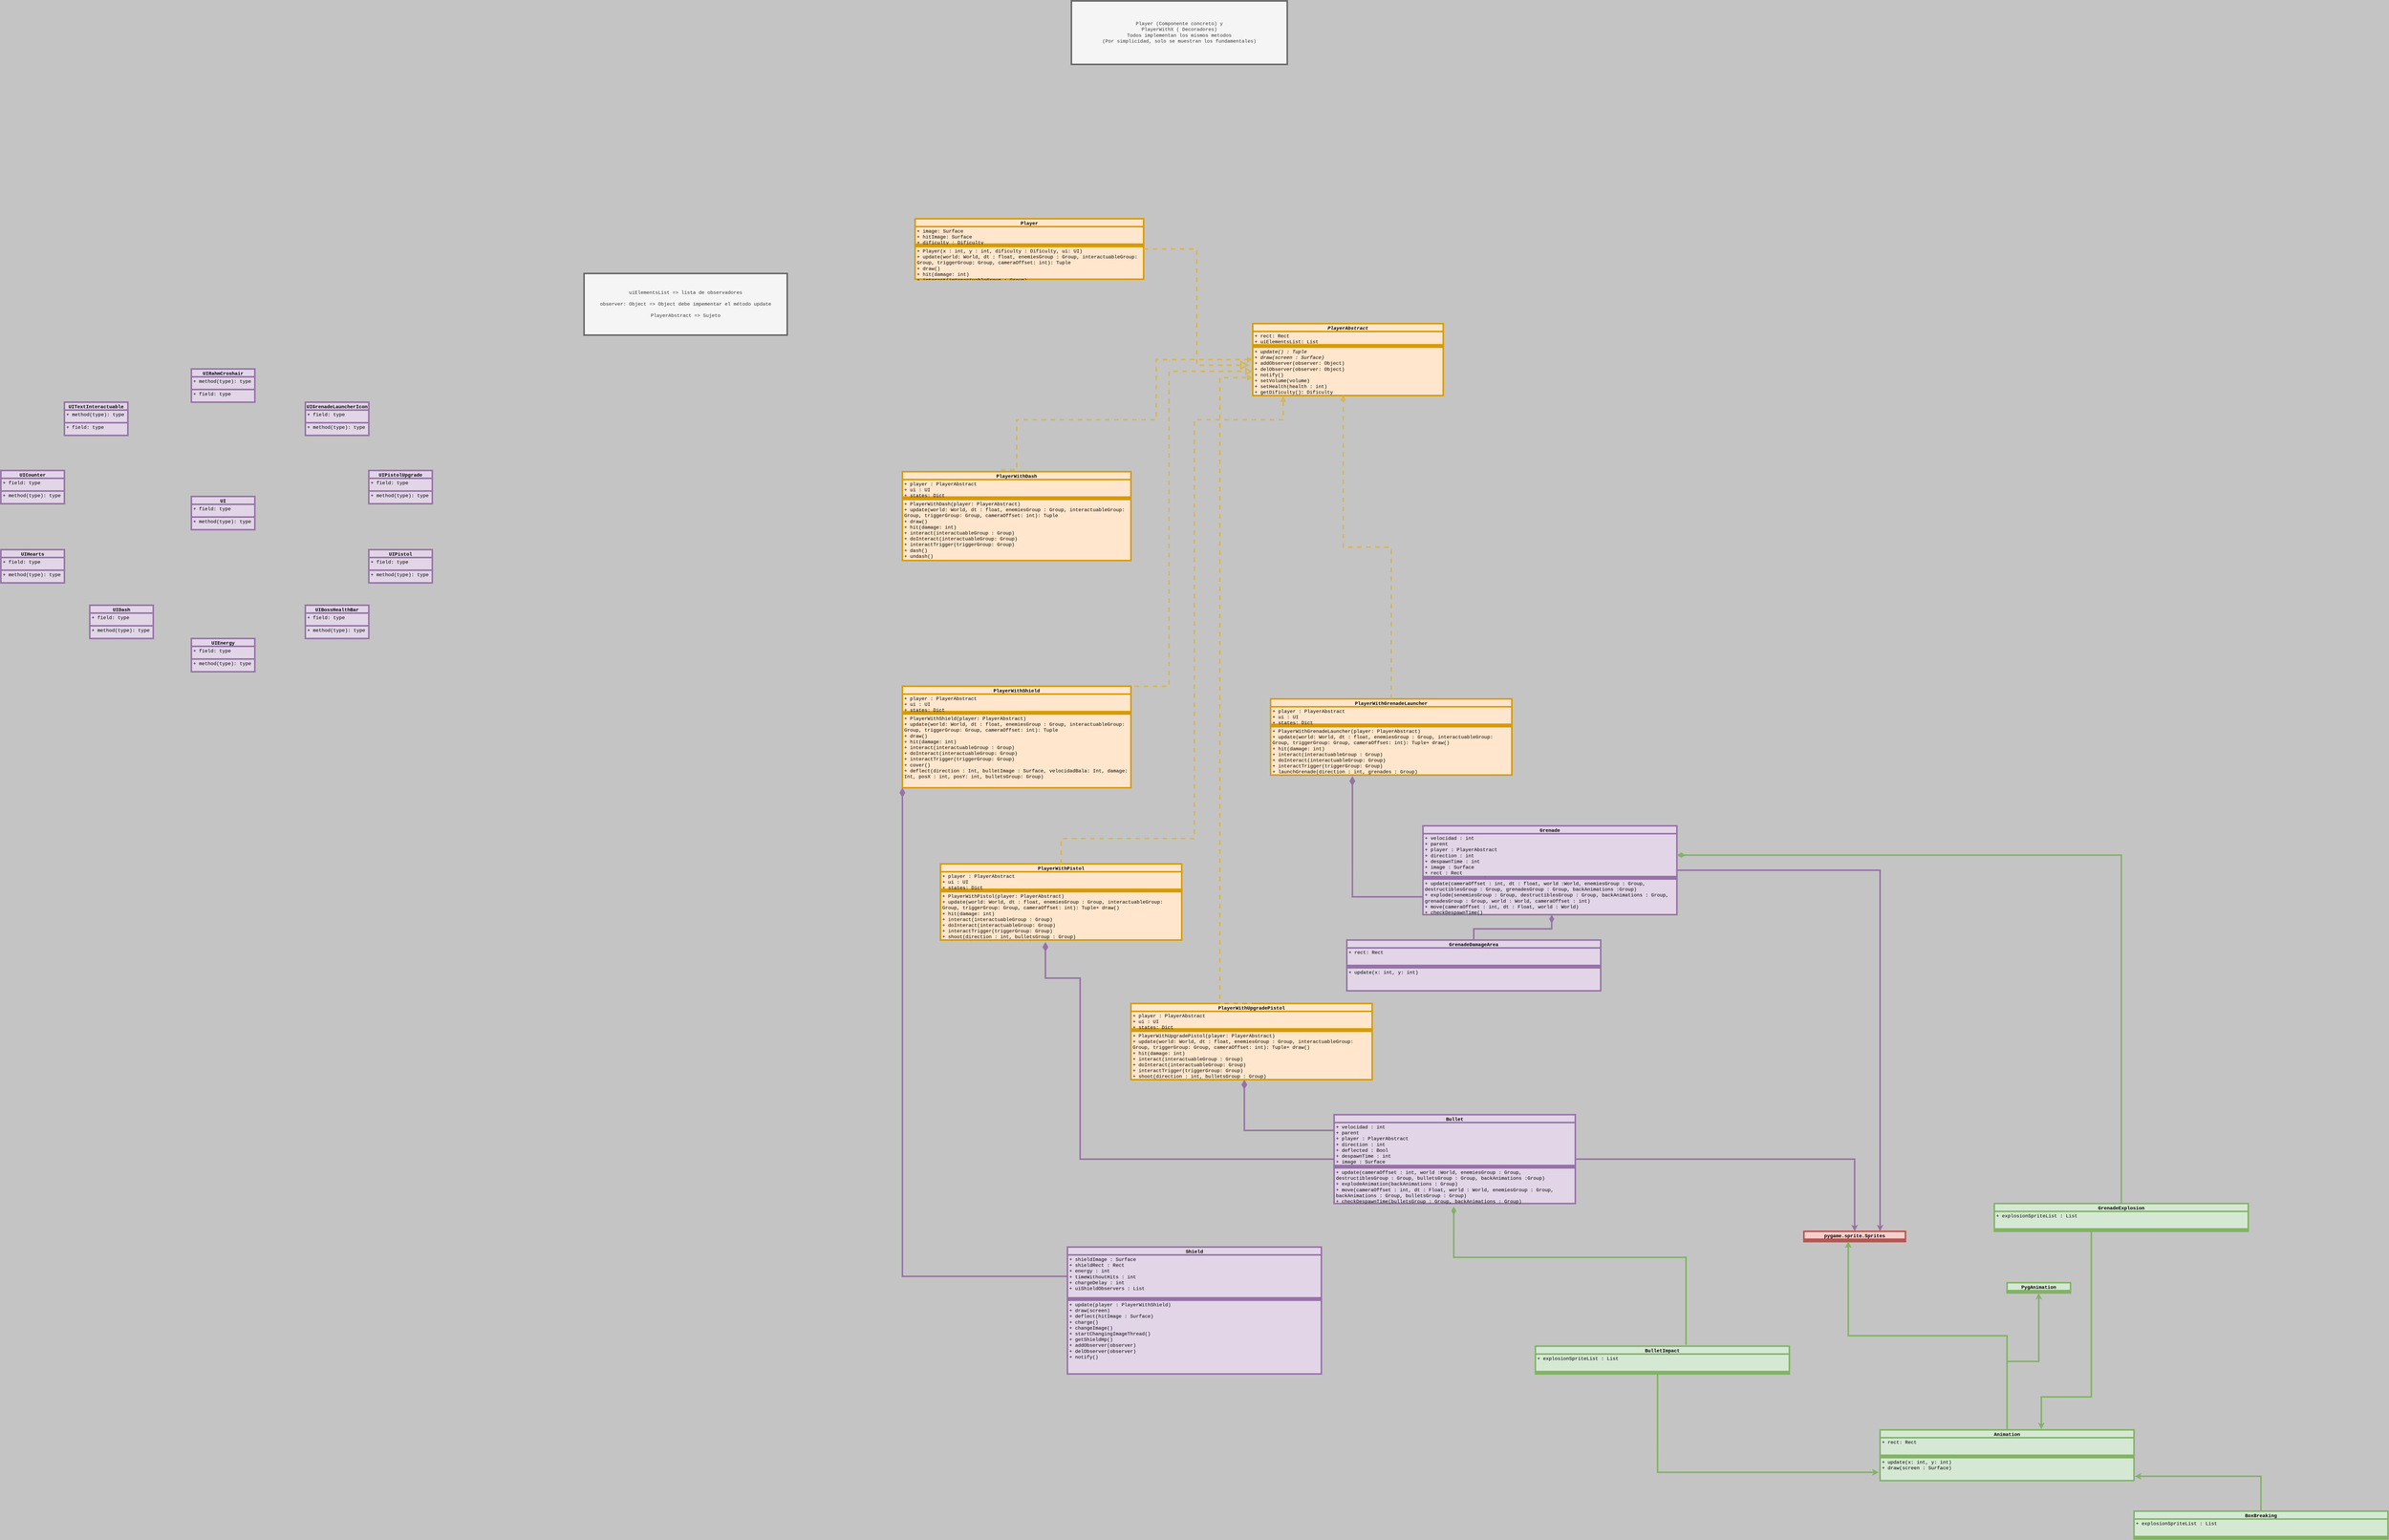 <mxfile version="24.0.7" type="device">
  <diagram id="C5RBs43oDa-KdzZeNtuy" name="Page-1">
    <mxGraphModel dx="10336" dy="4908" grid="1" gridSize="42" guides="1" tooltips="1" connect="1" arrows="1" fold="1" page="1" pageScale="1" pageWidth="827" pageHeight="1169" background="#C4C4C4" math="0" shadow="0">
      <root>
        <mxCell id="WIyWlLk6GJQsqaUBKTNV-0" />
        <mxCell id="WIyWlLk6GJQsqaUBKTNV-1" parent="WIyWlLk6GJQsqaUBKTNV-0" />
        <mxCell id="TTCNMAuqTzoZXRjNOpaT-1" value="&lt;i style=&quot;font-size: 16px;&quot;&gt;PlayerAbstract&lt;/i&gt;" style="swimlane;fontStyle=1;align=center;verticalAlign=top;childLayout=stackLayout;horizontal=1;startSize=26;horizontalStack=0;resizeParent=1;resizeParentMax=0;resizeLast=0;collapsible=1;marginBottom=0;whiteSpace=wrap;html=1;fillColor=#ffe6cc;strokeColor=#d79b00;strokeWidth=5;swimlaneLine=1;fontSize=16;fontFamily=Courier New;" vertex="1" parent="WIyWlLk6GJQsqaUBKTNV-1">
          <mxGeometry x="-941" y="-822" width="630" height="238" as="geometry" />
        </mxCell>
        <mxCell id="TTCNMAuqTzoZXRjNOpaT-2" value="+ rect: Rect&lt;div style=&quot;font-size: 16px;&quot;&gt;+ uiElementsList: List&lt;/div&gt;" style="text;strokeColor=#d79b00;fillColor=#ffe6cc;align=left;verticalAlign=top;spacingLeft=4;spacingRight=4;overflow=hidden;rotatable=0;points=[[0,0.5],[1,0.5]];portConstraint=eastwest;whiteSpace=wrap;html=1;strokeWidth=5;swimlaneLine=1;fontSize=16;fontFamily=Courier New;" vertex="1" parent="TTCNMAuqTzoZXRjNOpaT-1">
          <mxGeometry y="26" width="630" height="44" as="geometry" />
        </mxCell>
        <mxCell id="TTCNMAuqTzoZXRjNOpaT-3" value="" style="line;strokeWidth=5;fillColor=#ffe6cc;align=left;verticalAlign=middle;spacingTop=-1;spacingLeft=3;spacingRight=3;rotatable=0;labelPosition=right;points=[];portConstraint=eastwest;strokeColor=#d79b00;swimlaneLine=1;fontSize=16;fontFamily=Courier New;" vertex="1" parent="TTCNMAuqTzoZXRjNOpaT-1">
          <mxGeometry y="70" width="630" height="8" as="geometry" />
        </mxCell>
        <mxCell id="TTCNMAuqTzoZXRjNOpaT-4" value="&lt;i style=&quot;font-size: 16px;&quot;&gt;+ update() : Tuple&lt;/i&gt;&lt;div style=&quot;font-size: 16px;&quot;&gt;&lt;i style=&quot;font-size: 16px;&quot;&gt;+ draw(screen : Surface)&lt;/i&gt;&lt;/div&gt;&lt;div style=&quot;font-size: 16px;&quot;&gt;+ addObserver(observer: Object)&lt;/div&gt;&lt;div style=&quot;font-size: 16px;&quot;&gt;+ delObserver(&lt;span style=&quot;background-color: initial; font-size: 16px;&quot;&gt;observer: Object&lt;/span&gt;&lt;span style=&quot;background-color: initial; font-size: 16px;&quot;&gt;)&lt;/span&gt;&lt;/div&gt;&lt;div style=&quot;font-size: 16px;&quot;&gt;+ notify()&lt;/div&gt;&lt;div style=&quot;font-size: 16px;&quot;&gt;+ setVolume(volume)&lt;/div&gt;&lt;div style=&quot;font-size: 16px;&quot;&gt;+ setHealth(health : int)&lt;/div&gt;&lt;div style=&quot;font-size: 16px;&quot;&gt;+ getDificulty(): Dificulty&lt;/div&gt;" style="text;strokeColor=#d79b00;fillColor=#ffe6cc;align=left;verticalAlign=top;spacingLeft=4;spacingRight=4;overflow=hidden;rotatable=0;points=[[0,0.5],[1,0.5]];portConstraint=eastwest;whiteSpace=wrap;html=1;strokeWidth=5;swimlaneLine=1;fontSize=16;fontFamily=Courier New;" vertex="1" parent="TTCNMAuqTzoZXRjNOpaT-1">
          <mxGeometry y="78" width="630" height="160" as="geometry" />
        </mxCell>
        <mxCell id="TTCNMAuqTzoZXRjNOpaT-5" value="Player" style="swimlane;fontStyle=1;align=center;verticalAlign=top;childLayout=stackLayout;horizontal=1;startSize=26;horizontalStack=0;resizeParent=1;resizeParentMax=0;resizeLast=0;collapsible=1;marginBottom=0;whiteSpace=wrap;html=1;fillColor=#ffe6cc;strokeColor=#d79b00;strokeWidth=5;swimlaneLine=1;fontSize=16;fontFamily=Courier New;" vertex="1" parent="WIyWlLk6GJQsqaUBKTNV-1">
          <mxGeometry x="-2058" y="-1169" width="756" height="200" as="geometry" />
        </mxCell>
        <mxCell id="TTCNMAuqTzoZXRjNOpaT-6" value="+ image: Surface&lt;div style=&quot;font-size: 16px;&quot;&gt;+ hitImage: Surface&lt;/div&gt;&lt;div style=&quot;font-size: 16px;&quot;&gt;+ dificulty : Dificulty&lt;/div&gt;&lt;div style=&quot;font-size: 16px;&quot;&gt;+ states: Dict&lt;/div&gt;" style="text;strokeColor=#d79b00;fillColor=#ffe6cc;align=left;verticalAlign=top;spacingLeft=4;spacingRight=4;overflow=hidden;rotatable=0;points=[[0,0.5],[1,0.5]];portConstraint=eastwest;whiteSpace=wrap;html=1;strokeWidth=5;swimlaneLine=1;fontSize=16;fontFamily=Courier New;" vertex="1" parent="TTCNMAuqTzoZXRjNOpaT-5">
          <mxGeometry y="26" width="756" height="58" as="geometry" />
        </mxCell>
        <mxCell id="TTCNMAuqTzoZXRjNOpaT-7" value="" style="line;strokeWidth=5;fillColor=#ffe6cc;align=left;verticalAlign=middle;spacingTop=-1;spacingLeft=3;spacingRight=3;rotatable=0;labelPosition=right;points=[];portConstraint=eastwest;strokeColor=#d79b00;swimlaneLine=1;fontSize=16;fontFamily=Courier New;" vertex="1" parent="TTCNMAuqTzoZXRjNOpaT-5">
          <mxGeometry y="84" width="756" height="8" as="geometry" />
        </mxCell>
        <mxCell id="TTCNMAuqTzoZXRjNOpaT-8" value="&lt;div style=&quot;font-size: 16px;&quot;&gt;+ Player(x : int, y : int, dificulty : Dificulty, ui: UI)&lt;/div&gt;&lt;div style=&quot;font-size: 16px;&quot;&gt;+ update(world: World, dt : float, enemiesGroup : Group, interactuableGroup: Group, triggerGroup: Group, cameraOffset: int): Tuple&lt;/div&gt;&lt;div style=&quot;font-size: 16px;&quot;&gt;+ draw()&lt;/div&gt;&lt;div style=&quot;font-size: 16px;&quot;&gt;+ hit(damage: int)&lt;/div&gt;&lt;div style=&quot;font-size: 16px;&quot;&gt;+ interact(interactuableGroup : Group)&lt;/div&gt;&lt;div style=&quot;font-size: 16px;&quot;&gt;+ doInteract(interactuableGroup: Group)&lt;/div&gt;&lt;div style=&quot;font-size: 16px;&quot;&gt;+ interactTrigger(triggerGroup: Group)&lt;/div&gt;" style="text;strokeColor=#d79b00;fillColor=#ffe6cc;align=left;verticalAlign=top;spacingLeft=4;spacingRight=4;overflow=hidden;rotatable=0;points=[[0,0.5],[1,0.5]];portConstraint=eastwest;whiteSpace=wrap;html=1;strokeWidth=5;swimlaneLine=1;fontSize=16;fontFamily=Courier New;" vertex="1" parent="TTCNMAuqTzoZXRjNOpaT-5">
          <mxGeometry y="92" width="756" height="108" as="geometry" />
        </mxCell>
        <mxCell id="TTCNMAuqTzoZXRjNOpaT-9" value="PlayerWithPistol" style="swimlane;fontStyle=1;align=center;verticalAlign=top;childLayout=stackLayout;horizontal=1;startSize=26;horizontalStack=0;resizeParent=1;resizeParentMax=0;resizeLast=0;collapsible=1;marginBottom=0;whiteSpace=wrap;html=1;fillColor=#ffe6cc;strokeColor=#d79b00;strokeWidth=5;swimlaneLine=1;fontSize=16;fontFamily=Courier New;" vertex="1" parent="WIyWlLk6GJQsqaUBKTNV-1">
          <mxGeometry x="-1974" y="966" width="798" height="252" as="geometry">
            <mxRectangle x="183" y="490" width="126" height="42" as="alternateBounds" />
          </mxGeometry>
        </mxCell>
        <mxCell id="TTCNMAuqTzoZXRjNOpaT-10" value="+ player : PlayerAbstract&lt;div style=&quot;font-size: 16px;&quot;&gt;+ ui : UI&lt;/div&gt;&lt;div style=&quot;font-size: 16px;&quot;&gt;+ states: Dict&lt;/div&gt;" style="text;strokeColor=#d79b00;fillColor=#ffe6cc;align=left;verticalAlign=top;spacingLeft=4;spacingRight=4;overflow=hidden;rotatable=0;points=[[0,0.5],[1,0.5]];portConstraint=eastwest;whiteSpace=wrap;html=1;strokeWidth=5;swimlaneLine=1;fontSize=16;fontFamily=Courier New;" vertex="1" parent="TTCNMAuqTzoZXRjNOpaT-9">
          <mxGeometry y="26" width="798" height="58" as="geometry" />
        </mxCell>
        <mxCell id="TTCNMAuqTzoZXRjNOpaT-11" value="" style="line;strokeWidth=5;fillColor=#ffe6cc;align=left;verticalAlign=middle;spacingTop=-1;spacingLeft=3;spacingRight=3;rotatable=0;labelPosition=right;points=[];portConstraint=eastwest;strokeColor=#d79b00;swimlaneLine=1;fontSize=16;fontFamily=Courier New;" vertex="1" parent="TTCNMAuqTzoZXRjNOpaT-9">
          <mxGeometry y="84" width="798" height="8" as="geometry" />
        </mxCell>
        <mxCell id="TTCNMAuqTzoZXRjNOpaT-12" value="&lt;div style=&quot;font-size: 16px;&quot;&gt;+ PlayerWithPistol(player: PlayerAbstract)&lt;/div&gt;&lt;div style=&quot;font-size: 16px;&quot;&gt;&lt;span style=&quot;background-color: initial; font-size: 16px;&quot;&gt;+ update(world: World, dt : float, enemiesGroup : Group, interactuableGroup: Group, triggerGroup: Group, cameraOffset: int): Tuple&lt;/span&gt;+ draw()&lt;/div&gt;&lt;div style=&quot;font-size: 16px;&quot;&gt;+ hit(damage: int)&lt;/div&gt;&lt;div style=&quot;font-size: 16px;&quot;&gt;+ interact(interactuableGroup : Group)&lt;/div&gt;&lt;div style=&quot;font-size: 16px;&quot;&gt;+ doInteract(interactuableGroup: Group)&lt;/div&gt;&lt;div style=&quot;font-size: 16px;&quot;&gt;+ interactTrigger(triggerGroup: Group)&lt;/div&gt;&lt;div style=&quot;font-size: 16px;&quot;&gt;+ shoot(direction : int, bulletsGroup : Group)&lt;/div&gt;&lt;div style=&quot;font-size: 16px;&quot;&gt;+ shootUpdateSprites(direction)&lt;/div&gt;" style="text;strokeColor=#d79b00;fillColor=#ffe6cc;align=left;verticalAlign=top;spacingLeft=4;spacingRight=4;overflow=hidden;rotatable=0;points=[[0,0.5],[1,0.5]];portConstraint=eastwest;whiteSpace=wrap;html=1;strokeWidth=5;swimlaneLine=1;fontSize=16;fontFamily=Courier New;" vertex="1" parent="TTCNMAuqTzoZXRjNOpaT-9">
          <mxGeometry y="92" width="798" height="160" as="geometry" />
        </mxCell>
        <mxCell id="TTCNMAuqTzoZXRjNOpaT-84" style="edgeStyle=orthogonalEdgeStyle;rounded=0;orthogonalLoop=1;jettySize=auto;html=1;exitX=0.432;exitY=-0.019;exitDx=0;exitDy=0;dashed=1;endArrow=block;endFill=0;fillColor=#fff2cc;strokeColor=#d6b656;strokeWidth=5;swimlaneLine=1;fontSize=16;fontFamily=Courier New;exitPerimeter=0;entryX=0;entryY=0.5;entryDx=0;entryDy=0;" edge="1" parent="WIyWlLk6GJQsqaUBKTNV-1" source="TTCNMAuqTzoZXRjNOpaT-13" target="TTCNMAuqTzoZXRjNOpaT-1">
          <mxGeometry relative="1" as="geometry">
            <mxPoint x="-916.6" y="-497.04" as="targetPoint" />
            <mxPoint x="-2310" y="-250" as="sourcePoint" />
            <Array as="points">
              <mxPoint x="-1722" y="-338" />
              <mxPoint x="-1722" y="-504" />
              <mxPoint x="-1260" y="-504" />
              <mxPoint x="-1260" y="-703" />
            </Array>
          </mxGeometry>
        </mxCell>
        <mxCell id="TTCNMAuqTzoZXRjNOpaT-13" value="PlayerWithDash&lt;div style=&quot;font-size: 16px;&quot;&gt;&lt;br style=&quot;font-size: 16px;&quot;&gt;&lt;/div&gt;" style="swimlane;fontStyle=1;align=center;verticalAlign=top;childLayout=stackLayout;horizontal=1;startSize=26;horizontalStack=0;resizeParent=1;resizeParentMax=0;resizeLast=0;collapsible=1;marginBottom=0;whiteSpace=wrap;html=1;fillColor=#ffe6cc;strokeColor=#d79b00;strokeWidth=5;swimlaneLine=1;fontSize=16;fontFamily=Courier New;" vertex="1" parent="WIyWlLk6GJQsqaUBKTNV-1">
          <mxGeometry x="-2100" y="-332" width="756" height="294" as="geometry" />
        </mxCell>
        <mxCell id="TTCNMAuqTzoZXRjNOpaT-14" value="+ player : PlayerAbstract&lt;div style=&quot;font-size: 16px;&quot;&gt;+ ui : UI&lt;/div&gt;&lt;div style=&quot;font-size: 16px;&quot;&gt;+ states: Dict&lt;/div&gt;" style="text;strokeColor=#d79b00;fillColor=#ffe6cc;align=left;verticalAlign=top;spacingLeft=4;spacingRight=4;overflow=hidden;rotatable=0;points=[[0,0.5],[1,0.5]];portConstraint=eastwest;whiteSpace=wrap;html=1;strokeWidth=5;swimlaneLine=1;fontSize=16;fontFamily=Courier New;" vertex="1" parent="TTCNMAuqTzoZXRjNOpaT-13">
          <mxGeometry y="26" width="756" height="58" as="geometry" />
        </mxCell>
        <mxCell id="TTCNMAuqTzoZXRjNOpaT-15" value="" style="line;strokeWidth=5;fillColor=#ffe6cc;align=left;verticalAlign=middle;spacingTop=-1;spacingLeft=3;spacingRight=3;rotatable=0;labelPosition=right;points=[];portConstraint=eastwest;strokeColor=#d79b00;swimlaneLine=1;fontSize=16;fontFamily=Courier New;" vertex="1" parent="TTCNMAuqTzoZXRjNOpaT-13">
          <mxGeometry y="84" width="756" height="8" as="geometry" />
        </mxCell>
        <mxCell id="TTCNMAuqTzoZXRjNOpaT-16" value="&lt;div style=&quot;font-size: 16px;&quot;&gt;&lt;div style=&quot;font-size: 16px;&quot;&gt;+ PlayerWithDash(player: PlayerAbstract)&lt;/div&gt;+ update(world: World, dt : float, enemiesGroup : Group, interactuableGroup: Group, triggerGroup: Group, cameraOffset: int): Tuple&lt;br style=&quot;font-size: 16px;&quot;&gt;&lt;div style=&quot;font-size: 16px;&quot;&gt;+ draw()&lt;/div&gt;&lt;div style=&quot;font-size: 16px;&quot;&gt;+ hit(damage: int)&lt;/div&gt;&lt;div style=&quot;font-size: 16px;&quot;&gt;+ interact(interactuableGroup : Group)&lt;/div&gt;&lt;div style=&quot;font-size: 16px;&quot;&gt;+ doInteract(interactuableGroup: Group)&lt;/div&gt;&lt;div style=&quot;font-size: 16px;&quot;&gt;+ interactTrigger(triggerGroup: Group)&lt;/div&gt;&lt;/div&gt;+ dash()&lt;div style=&quot;font-size: 16px;&quot;&gt;+ undash()&lt;/div&gt;" style="text;strokeColor=#d79b00;fillColor=#ffe6cc;align=left;verticalAlign=top;spacingLeft=4;spacingRight=4;overflow=hidden;rotatable=0;points=[[0,0.5],[1,0.5]];portConstraint=eastwest;whiteSpace=wrap;html=1;strokeWidth=5;swimlaneLine=1;fontSize=16;fontFamily=Courier New;" vertex="1" parent="TTCNMAuqTzoZXRjNOpaT-13">
          <mxGeometry y="92" width="756" height="202" as="geometry" />
        </mxCell>
        <mxCell id="TTCNMAuqTzoZXRjNOpaT-166" style="edgeStyle=orthogonalEdgeStyle;rounded=0;orthogonalLoop=1;jettySize=auto;html=1;exitX=0.5;exitY=0;exitDx=0;exitDy=0;entryX=0;entryY=0.5;entryDx=0;entryDy=0;strokeWidth=5;fillColor=#fff2cc;strokeColor=#d6b656;endArrow=block;endFill=0;endSize=12;dashed=1;" edge="1" parent="WIyWlLk6GJQsqaUBKTNV-1" source="TTCNMAuqTzoZXRjNOpaT-17" target="TTCNMAuqTzoZXRjNOpaT-4">
          <mxGeometry relative="1" as="geometry">
            <Array as="points">
              <mxPoint x="-1218" y="378" />
              <mxPoint x="-1218" y="-664" />
            </Array>
          </mxGeometry>
        </mxCell>
        <mxCell id="TTCNMAuqTzoZXRjNOpaT-17" value="&lt;div style=&quot;font-size: 16px;&quot;&gt;PlayerWithShield&lt;/div&gt;" style="swimlane;fontStyle=1;align=center;verticalAlign=top;childLayout=stackLayout;horizontal=1;startSize=26;horizontalStack=0;resizeParent=1;resizeParentMax=0;resizeLast=0;collapsible=1;marginBottom=0;whiteSpace=wrap;html=1;fillColor=#ffe6cc;strokeColor=#d79b00;strokeWidth=5;swimlaneLine=1;fontSize=16;fontFamily=Courier New;" vertex="1" parent="WIyWlLk6GJQsqaUBKTNV-1">
          <mxGeometry x="-2100" y="378" width="756" height="336" as="geometry" />
        </mxCell>
        <mxCell id="TTCNMAuqTzoZXRjNOpaT-18" value="+ player : PlayerAbstract&lt;div style=&quot;font-size: 16px;&quot;&gt;+ ui : UI&lt;/div&gt;&lt;div style=&quot;font-size: 16px;&quot;&gt;+ states: Dict&lt;/div&gt;" style="text;strokeColor=#d79b00;fillColor=#ffe6cc;align=left;verticalAlign=top;spacingLeft=4;spacingRight=4;overflow=hidden;rotatable=0;points=[[0,0.5],[1,0.5]];portConstraint=eastwest;whiteSpace=wrap;html=1;strokeWidth=5;swimlaneLine=1;fontSize=16;fontFamily=Courier New;" vertex="1" parent="TTCNMAuqTzoZXRjNOpaT-17">
          <mxGeometry y="26" width="756" height="58" as="geometry" />
        </mxCell>
        <mxCell id="TTCNMAuqTzoZXRjNOpaT-19" value="" style="line;strokeWidth=5;fillColor=#ffe6cc;align=left;verticalAlign=middle;spacingTop=-1;spacingLeft=3;spacingRight=3;rotatable=0;labelPosition=right;points=[];portConstraint=eastwest;strokeColor=#d79b00;swimlaneLine=1;fontSize=16;fontFamily=Courier New;" vertex="1" parent="TTCNMAuqTzoZXRjNOpaT-17">
          <mxGeometry y="84" width="756" height="8" as="geometry" />
        </mxCell>
        <mxCell id="TTCNMAuqTzoZXRjNOpaT-20" value="&lt;div style=&quot;font-size: 16px;&quot;&gt;+ PlayerWithShield(player: PlayerAbstract)&lt;/div&gt;+ update(world: World, dt : float, enemiesGroup : Group, interactuableGroup: Group, triggerGroup: Group, cameraOffset: int): Tuple&lt;div style=&quot;font-size: 16px;&quot;&gt;+ draw()&lt;/div&gt;&lt;div style=&quot;font-size: 16px;&quot;&gt;+ hit(damage: int)&lt;/div&gt;&lt;div style=&quot;font-size: 16px;&quot;&gt;+ interact(interactuableGroup : Group)&lt;/div&gt;&lt;div style=&quot;font-size: 16px;&quot;&gt;+ doInteract(interactuableGroup: Group)&lt;/div&gt;&lt;div style=&quot;font-size: 16px;&quot;&gt;+ interactTrigger(triggerGroup: Group)&lt;/div&gt;&lt;div style=&quot;font-size: 16px;&quot;&gt;+ cover()&lt;/div&gt;&lt;div style=&quot;font-size: 16px;&quot;&gt;+ deflect(direction : Int, bulletImage : Surface, velocidadBala: Int, damage: Int, posX : int, posY: int, bulletsGroup: Group)&lt;/div&gt;" style="text;strokeColor=#d79b00;fillColor=#ffe6cc;align=left;verticalAlign=top;spacingLeft=4;spacingRight=4;overflow=hidden;rotatable=0;points=[[0,0.5],[1,0.5]];portConstraint=eastwest;whiteSpace=wrap;html=1;strokeWidth=5;swimlaneLine=1;fontSize=16;fontFamily=Courier New;" vertex="1" parent="TTCNMAuqTzoZXRjNOpaT-17">
          <mxGeometry y="92" width="756" height="244" as="geometry" />
        </mxCell>
        <mxCell id="TTCNMAuqTzoZXRjNOpaT-21" value="&lt;div style=&quot;font-size: 16px;&quot;&gt;PlayerWithUpgradePistol&lt;/div&gt;&lt;div style=&quot;font-size: 16px;&quot;&gt;&lt;br style=&quot;font-size: 16px;&quot;&gt;&lt;/div&gt;" style="swimlane;fontStyle=1;align=center;verticalAlign=top;childLayout=stackLayout;horizontal=1;startSize=26;horizontalStack=0;resizeParent=1;resizeParentMax=0;resizeLast=0;collapsible=1;marginBottom=0;whiteSpace=wrap;html=1;fillColor=#ffe6cc;strokeColor=#d79b00;strokeWidth=5;swimlaneLine=1;fontSize=16;fontFamily=Courier New;" vertex="1" parent="WIyWlLk6GJQsqaUBKTNV-1">
          <mxGeometry x="-1344" y="1428" width="798" height="252" as="geometry" />
        </mxCell>
        <mxCell id="TTCNMAuqTzoZXRjNOpaT-22" value="+ player : PlayerAbstract&lt;div style=&quot;font-size: 16px;&quot;&gt;+ ui : UI&lt;/div&gt;&lt;div style=&quot;font-size: 16px;&quot;&gt;+ states: Dict&lt;/div&gt;" style="text;strokeColor=#d79b00;fillColor=#ffe6cc;align=left;verticalAlign=top;spacingLeft=4;spacingRight=4;overflow=hidden;rotatable=0;points=[[0,0.5],[1,0.5]];portConstraint=eastwest;whiteSpace=wrap;html=1;strokeWidth=5;swimlaneLine=1;fontSize=16;fontFamily=Courier New;" vertex="1" parent="TTCNMAuqTzoZXRjNOpaT-21">
          <mxGeometry y="26" width="798" height="58" as="geometry" />
        </mxCell>
        <mxCell id="TTCNMAuqTzoZXRjNOpaT-23" value="" style="line;strokeWidth=5;fillColor=#ffe6cc;align=left;verticalAlign=middle;spacingTop=-1;spacingLeft=3;spacingRight=3;rotatable=0;labelPosition=right;points=[];portConstraint=eastwest;strokeColor=#d79b00;swimlaneLine=1;fontSize=16;fontFamily=Courier New;" vertex="1" parent="TTCNMAuqTzoZXRjNOpaT-21">
          <mxGeometry y="84" width="798" height="8" as="geometry" />
        </mxCell>
        <mxCell id="TTCNMAuqTzoZXRjNOpaT-24" value="&lt;div style=&quot;font-size: 16px;&quot;&gt;+ PlayerWithUpgradePistol(player: PlayerAbstract)&lt;/div&gt;&lt;div style=&quot;font-size: 16px;&quot;&gt;&lt;span style=&quot;background-color: initial; font-size: 16px;&quot;&gt;+ update(world: World, dt : float, enemiesGroup : Group, interactuableGroup: Group, triggerGroup: Group, cameraOffset: int): Tuple&lt;/span&gt;+ draw()&lt;/div&gt;&lt;div style=&quot;font-size: 16px;&quot;&gt;+ hit(damage: int)&lt;/div&gt;&lt;div style=&quot;font-size: 16px;&quot;&gt;+ interact(interactuableGroup : Group)&lt;/div&gt;&lt;div style=&quot;font-size: 16px;&quot;&gt;+ doInteract(interactuableGroup: Group)&lt;/div&gt;&lt;div style=&quot;font-size: 16px;&quot;&gt;+ interactTrigger(triggerGroup: Group)&lt;/div&gt;&lt;div style=&quot;font-size: 16px;&quot;&gt;+ shoot(direction : int, bulletsGroup : Group)&lt;/div&gt;&lt;div style=&quot;font-size: 16px;&quot;&gt;+ shootUpdateSprites(direction)&lt;/div&gt;" style="text;strokeColor=#d79b00;fillColor=#ffe6cc;align=left;verticalAlign=top;spacingLeft=4;spacingRight=4;overflow=hidden;rotatable=0;points=[[0,0.5],[1,0.5]];portConstraint=eastwest;whiteSpace=wrap;html=1;strokeWidth=5;swimlaneLine=1;fontSize=16;fontFamily=Courier New;" vertex="1" parent="TTCNMAuqTzoZXRjNOpaT-21">
          <mxGeometry y="92" width="798" height="160" as="geometry" />
        </mxCell>
        <mxCell id="TTCNMAuqTzoZXRjNOpaT-25" value="&lt;div style=&quot;font-size: 16px;&quot;&gt;PlayerWithGrenadeLauncher&lt;/div&gt;&lt;div style=&quot;font-size: 16px;&quot;&gt;&lt;br style=&quot;font-size: 16px;&quot;&gt;&lt;/div&gt;" style="swimlane;fontStyle=1;align=center;verticalAlign=top;childLayout=stackLayout;horizontal=1;startSize=26;horizontalStack=0;resizeParent=1;resizeParentMax=0;resizeLast=0;collapsible=1;marginBottom=0;whiteSpace=wrap;html=1;fillColor=#ffe6cc;strokeColor=#d79b00;strokeWidth=5;swimlaneLine=1;fontSize=16;fontFamily=Courier New;" vertex="1" parent="WIyWlLk6GJQsqaUBKTNV-1">
          <mxGeometry x="-882" y="420" width="798" height="252" as="geometry">
            <mxRectangle x="462" y="666" width="210" height="42" as="alternateBounds" />
          </mxGeometry>
        </mxCell>
        <mxCell id="TTCNMAuqTzoZXRjNOpaT-26" value="+ player : PlayerAbstract&lt;div style=&quot;font-size: 16px;&quot;&gt;+ ui : UI&lt;/div&gt;&lt;div style=&quot;font-size: 16px;&quot;&gt;+ states: Dict&lt;/div&gt;" style="text;strokeColor=#d79b00;fillColor=#ffe6cc;align=left;verticalAlign=top;spacingLeft=4;spacingRight=4;overflow=hidden;rotatable=0;points=[[0,0.5],[1,0.5]];portConstraint=eastwest;whiteSpace=wrap;html=1;strokeWidth=5;swimlaneLine=1;fontSize=16;fontFamily=Courier New;" vertex="1" parent="TTCNMAuqTzoZXRjNOpaT-25">
          <mxGeometry y="26" width="798" height="58" as="geometry" />
        </mxCell>
        <mxCell id="TTCNMAuqTzoZXRjNOpaT-27" value="" style="line;strokeWidth=5;fillColor=#ffe6cc;align=left;verticalAlign=middle;spacingTop=-1;spacingLeft=3;spacingRight=3;rotatable=0;labelPosition=right;points=[];portConstraint=eastwest;strokeColor=#d79b00;swimlaneLine=1;fontSize=16;fontFamily=Courier New;" vertex="1" parent="TTCNMAuqTzoZXRjNOpaT-25">
          <mxGeometry y="84" width="798" height="8" as="geometry" />
        </mxCell>
        <mxCell id="TTCNMAuqTzoZXRjNOpaT-28" value="&lt;div style=&quot;font-size: 16px;&quot;&gt;+ PlayerWithGrenadeLauncher(player: PlayerAbstract)&lt;/div&gt;&lt;div style=&quot;font-size: 16px;&quot;&gt;&lt;span style=&quot;background-color: initial; font-size: 16px;&quot;&gt;+ update(world: World, dt : float, enemiesGroup : Group, interactuableGroup: Group, triggerGroup: Group, cameraOffset: int): Tuple&lt;/span&gt;+ draw()&lt;/div&gt;&lt;div style=&quot;font-size: 16px;&quot;&gt;+ hit(damage: int)&lt;/div&gt;&lt;div style=&quot;font-size: 16px;&quot;&gt;+ interact(interactuableGroup : Group)&lt;/div&gt;&lt;div style=&quot;font-size: 16px;&quot;&gt;+ doInteract(interactuableGroup: Group)&lt;/div&gt;&lt;div style=&quot;font-size: 16px;&quot;&gt;+ interactTrigger(triggerGroup: Group)&lt;/div&gt;&lt;div style=&quot;font-size: 16px;&quot;&gt;+ launchGrenade(direction : int, grenades : Group)&lt;/div&gt;&lt;div style=&quot;font-size: 16px;&quot;&gt;+ shootUpdateSprites(direction)&lt;/div&gt;" style="text;strokeColor=#d79b00;fillColor=#ffe6cc;align=left;verticalAlign=top;spacingLeft=4;spacingRight=4;overflow=hidden;rotatable=0;points=[[0,0.5],[1,0.5]];portConstraint=eastwest;whiteSpace=wrap;html=1;strokeWidth=5;swimlaneLine=1;fontSize=16;fontFamily=Courier New;" vertex="1" parent="TTCNMAuqTzoZXRjNOpaT-25">
          <mxGeometry y="92" width="798" height="160" as="geometry" />
        </mxCell>
        <mxCell id="TTCNMAuqTzoZXRjNOpaT-30" value="uiElementsList =&amp;gt; lista de observadores&lt;div style=&quot;font-size: 16px;&quot;&gt;&lt;br style=&quot;font-size: 16px;&quot;&gt;&lt;div style=&quot;font-size: 16px;&quot;&gt;observer: Object =&amp;gt; Object debe impementar el método update&lt;/div&gt;&lt;/div&gt;&lt;div style=&quot;font-size: 16px;&quot;&gt;&lt;br style=&quot;font-size: 16px;&quot;&gt;&lt;/div&gt;&lt;div style=&quot;font-size: 16px;&quot;&gt;PlayerAbstract =&amp;gt; Sujeto&lt;/div&gt;" style="shape=note;whiteSpace=wrap;html=1;backgroundOutline=1;darkOpacity=0.05;size=0;fillColor=#f5f5f5;strokeColor=#666666;strokeWidth=5;swimlaneLine=1;fontSize=16;fontFamily=Courier New;fontColor=#333333;" vertex="1" parent="WIyWlLk6GJQsqaUBKTNV-1">
          <mxGeometry x="-3153" y="-988" width="672" height="204" as="geometry" />
        </mxCell>
        <mxCell id="TTCNMAuqTzoZXRjNOpaT-82" style="edgeStyle=orthogonalEdgeStyle;rounded=0;orthogonalLoop=1;jettySize=auto;html=1;entryX=0.16;entryY=1.012;entryDx=0;entryDy=0;entryPerimeter=0;endArrow=block;endFill=0;dashed=1;exitX=0.5;exitY=0;exitDx=0;exitDy=0;fillColor=#fff2cc;strokeColor=#d6b656;strokeWidth=5;swimlaneLine=1;fontSize=16;fontFamily=Courier New;" edge="1" parent="WIyWlLk6GJQsqaUBKTNV-1" source="TTCNMAuqTzoZXRjNOpaT-9" target="TTCNMAuqTzoZXRjNOpaT-4">
          <mxGeometry relative="1" as="geometry">
            <mxPoint x="504" y="336" as="sourcePoint" />
            <mxPoint x="263" y="280.0" as="targetPoint" />
            <Array as="points">
              <mxPoint x="-1575" y="882" />
              <mxPoint x="-1134" y="882" />
              <mxPoint x="-1134" y="-504" />
              <mxPoint x="-840" y="-504" />
            </Array>
          </mxGeometry>
        </mxCell>
        <mxCell id="TTCNMAuqTzoZXRjNOpaT-85" style="edgeStyle=orthogonalEdgeStyle;rounded=0;orthogonalLoop=1;jettySize=auto;html=1;exitX=0.5;exitY=0;exitDx=0;exitDy=0;entryX=0;entryY=0.75;entryDx=0;entryDy=0;endArrow=block;endFill=0;dashed=1;fillColor=#fff2cc;strokeColor=#d6b656;strokeWidth=5;swimlaneLine=1;fontSize=16;fontFamily=Courier New;" edge="1" parent="WIyWlLk6GJQsqaUBKTNV-1" source="TTCNMAuqTzoZXRjNOpaT-21" target="TTCNMAuqTzoZXRjNOpaT-1">
          <mxGeometry relative="1" as="geometry">
            <Array as="points">
              <mxPoint x="-1050" y="1428" />
              <mxPoint x="-1050" y="-643" />
            </Array>
          </mxGeometry>
        </mxCell>
        <mxCell id="TTCNMAuqTzoZXRjNOpaT-87" style="edgeStyle=orthogonalEdgeStyle;rounded=0;orthogonalLoop=1;jettySize=auto;html=1;exitX=0.5;exitY=0;exitDx=0;exitDy=0;entryX=0.475;entryY=0.994;entryDx=0;entryDy=0;entryPerimeter=0;dashed=1;endArrow=block;endFill=0;fillColor=#fff2cc;strokeColor=#d6b656;strokeWidth=5;swimlaneLine=1;fontSize=16;fontFamily=Courier New;" edge="1" parent="WIyWlLk6GJQsqaUBKTNV-1" source="TTCNMAuqTzoZXRjNOpaT-25" target="TTCNMAuqTzoZXRjNOpaT-4">
          <mxGeometry relative="1" as="geometry" />
        </mxCell>
        <mxCell id="TTCNMAuqTzoZXRjNOpaT-88" value="Player (Componente concreto) y&lt;div style=&quot;font-size: 16px;&quot;&gt;PlayerWithX ( Decoradores)&lt;/div&gt;&lt;div style=&quot;font-size: 16px;&quot;&gt;Todos implementan los mismos metodos&lt;/div&gt;&lt;div style=&quot;font-size: 16px;&quot;&gt;(Por simplicidad, solo se muestran los fundamentales)&lt;/div&gt;" style="shape=note;whiteSpace=wrap;html=1;backgroundOutline=1;darkOpacity=0.05;size=0;fillColor=#f5f5f5;strokeColor=#666666;strokeWidth=5;swimlaneLine=1;fontSize=16;fontFamily=Courier New;fontColor=#333333;" vertex="1" parent="WIyWlLk6GJQsqaUBKTNV-1">
          <mxGeometry x="-1541" y="-1890" width="714" height="210" as="geometry" />
        </mxCell>
        <mxCell id="TTCNMAuqTzoZXRjNOpaT-163" style="edgeStyle=orthogonalEdgeStyle;rounded=0;orthogonalLoop=1;jettySize=auto;html=1;exitX=1;exitY=0.5;exitDx=0;exitDy=0;entryX=0.5;entryY=0;entryDx=0;entryDy=0;strokeWidth=5;fillColor=#e1d5e7;strokeColor=#9673a6;" edge="1" parent="WIyWlLk6GJQsqaUBKTNV-1" source="TTCNMAuqTzoZXRjNOpaT-106" target="TTCNMAuqTzoZXRjNOpaT-134">
          <mxGeometry relative="1" as="geometry" />
        </mxCell>
        <mxCell id="TTCNMAuqTzoZXRjNOpaT-106" value="Bullet" style="swimlane;fontStyle=1;align=center;verticalAlign=top;childLayout=stackLayout;horizontal=1;startSize=26;horizontalStack=0;resizeParent=1;resizeParentMax=0;resizeLast=0;collapsible=1;marginBottom=0;whiteSpace=wrap;html=1;fillColor=#e1d5e7;strokeColor=#9673a6;strokeWidth=5;swimlaneLine=1;fontSize=16;fontFamily=Courier New;" vertex="1" parent="WIyWlLk6GJQsqaUBKTNV-1">
          <mxGeometry x="-672" y="1796" width="798" height="294" as="geometry" />
        </mxCell>
        <mxCell id="TTCNMAuqTzoZXRjNOpaT-107" value="+ velocidad : int&lt;div style=&quot;font-size: 16px;&quot;&gt;+ parent&lt;/div&gt;&lt;div style=&quot;font-size: 16px;&quot;&gt;+ player : PlayerAbstract&lt;/div&gt;&lt;div style=&quot;font-size: 16px;&quot;&gt;+ direction : int&lt;/div&gt;&lt;div style=&quot;font-size: 16px;&quot;&gt;+ deflected : Bool&lt;/div&gt;&lt;div style=&quot;font-size: 16px;&quot;&gt;&lt;div style=&quot;font-size: 16px;&quot;&gt;+ despawnTime : int&lt;/div&gt;&lt;/div&gt;&lt;div style=&quot;font-size: 16px;&quot;&gt;+ image : Surface&lt;/div&gt;&lt;div style=&quot;font-size: 16px;&quot;&gt;+ rect : Rect&lt;/div&gt;&lt;div style=&quot;font-size: 16px;&quot;&gt;+ mask : Mask&lt;/div&gt;" style="text;strokeColor=#9673a6;fillColor=#e1d5e7;align=left;verticalAlign=top;spacingLeft=4;spacingRight=4;overflow=hidden;rotatable=0;points=[[0,0.5],[1,0.5]];portConstraint=eastwest;whiteSpace=wrap;html=1;strokeWidth=5;swimlaneLine=1;fontSize=16;fontFamily=Courier New;" vertex="1" parent="TTCNMAuqTzoZXRjNOpaT-106">
          <mxGeometry y="26" width="798" height="142" as="geometry" />
        </mxCell>
        <mxCell id="TTCNMAuqTzoZXRjNOpaT-108" value="" style="line;strokeWidth=5;fillColor=#e1d5e7;align=left;verticalAlign=middle;spacingTop=-1;spacingLeft=3;spacingRight=3;rotatable=0;labelPosition=right;points=[];portConstraint=eastwest;strokeColor=#9673a6;swimlaneLine=1;fontSize=16;fontFamily=Courier New;" vertex="1" parent="TTCNMAuqTzoZXRjNOpaT-106">
          <mxGeometry y="168" width="798" height="8" as="geometry" />
        </mxCell>
        <mxCell id="TTCNMAuqTzoZXRjNOpaT-109" value="&lt;div style=&quot;font-size: 16px;&quot;&gt;+ update(cameraOffset : int, world :World, enemiesGroup : Group, destructiblesGroup : Group, bulletsGroup : Group, backAnimations :Group)&lt;/div&gt;+ explodeAnimation(backAnimations : Group)&lt;div style=&quot;font-size: 16px;&quot;&gt;+ move(cameraOffset : int, dt : Float, world : World, enemiesGroup : Group, backAnimations : Group, bulletsGroup : Group)&lt;/div&gt;&lt;div style=&quot;font-size: 16px;&quot;&gt;+ checkDespawnTime(bulletsGroup : Group, backAnimations : Group)&lt;/div&gt;" style="text;strokeColor=#9673a6;fillColor=#e1d5e7;align=left;verticalAlign=top;spacingLeft=4;spacingRight=4;overflow=hidden;rotatable=0;points=[[0,0.5],[1,0.5]];portConstraint=eastwest;whiteSpace=wrap;html=1;strokeWidth=5;swimlaneLine=1;fontSize=16;fontFamily=Courier New;" vertex="1" parent="TTCNMAuqTzoZXRjNOpaT-106">
          <mxGeometry y="176" width="798" height="118" as="geometry" />
        </mxCell>
        <mxCell id="TTCNMAuqTzoZXRjNOpaT-164" style="edgeStyle=orthogonalEdgeStyle;rounded=0;orthogonalLoop=1;jettySize=auto;html=1;exitX=1;exitY=0.5;exitDx=0;exitDy=0;entryX=0.75;entryY=0;entryDx=0;entryDy=0;strokeWidth=5;fillColor=#e1d5e7;strokeColor=#9673a6;" edge="1" parent="WIyWlLk6GJQsqaUBKTNV-1" source="TTCNMAuqTzoZXRjNOpaT-115" target="TTCNMAuqTzoZXRjNOpaT-134">
          <mxGeometry relative="1" as="geometry" />
        </mxCell>
        <mxCell id="TTCNMAuqTzoZXRjNOpaT-115" value="Grenade" style="swimlane;fontStyle=1;align=center;verticalAlign=top;childLayout=stackLayout;horizontal=1;startSize=26;horizontalStack=0;resizeParent=1;resizeParentMax=0;resizeLast=0;collapsible=1;marginBottom=0;whiteSpace=wrap;html=1;fillColor=#e1d5e7;strokeColor=#9673a6;strokeWidth=5;swimlaneLine=1;fontSize=16;fontFamily=Courier New;" vertex="1" parent="WIyWlLk6GJQsqaUBKTNV-1">
          <mxGeometry x="-378" y="840" width="840" height="294" as="geometry" />
        </mxCell>
        <mxCell id="TTCNMAuqTzoZXRjNOpaT-116" value="+ velocidad : int&lt;div style=&quot;font-size: 16px;&quot;&gt;+ parent&lt;/div&gt;&lt;div style=&quot;font-size: 16px;&quot;&gt;+ player : PlayerAbstract&lt;/div&gt;&lt;div style=&quot;font-size: 16px;&quot;&gt;+ direction : int&lt;/div&gt;&lt;div style=&quot;font-size: 16px;&quot;&gt;&lt;span style=&quot;background-color: initial; font-size: 16px;&quot;&gt;+ despawnTime : int&lt;/span&gt;&lt;br style=&quot;font-size: 16px;&quot;&gt;&lt;/div&gt;&lt;div style=&quot;font-size: 16px;&quot;&gt;+ image : Surface&lt;/div&gt;&lt;div style=&quot;font-size: 16px;&quot;&gt;+ rect : Rect&lt;/div&gt;&lt;div style=&quot;font-size: 16px;&quot;&gt;+ damageArea : GrenadeDamageArea&lt;/div&gt;" style="text;strokeColor=#9673a6;fillColor=#e1d5e7;align=left;verticalAlign=top;spacingLeft=4;spacingRight=4;overflow=hidden;rotatable=0;points=[[0,0.5],[1,0.5]];portConstraint=eastwest;whiteSpace=wrap;html=1;strokeWidth=5;swimlaneLine=1;fontSize=16;fontFamily=Courier New;" vertex="1" parent="TTCNMAuqTzoZXRjNOpaT-115">
          <mxGeometry y="26" width="840" height="142" as="geometry" />
        </mxCell>
        <mxCell id="TTCNMAuqTzoZXRjNOpaT-117" value="" style="line;strokeWidth=5;fillColor=#e1d5e7;align=left;verticalAlign=middle;spacingTop=-1;spacingLeft=3;spacingRight=3;rotatable=0;labelPosition=right;points=[];portConstraint=eastwest;strokeColor=#9673a6;swimlaneLine=1;fontSize=16;fontFamily=Courier New;" vertex="1" parent="TTCNMAuqTzoZXRjNOpaT-115">
          <mxGeometry y="168" width="840" height="8" as="geometry" />
        </mxCell>
        <mxCell id="TTCNMAuqTzoZXRjNOpaT-118" value="&lt;div style=&quot;font-size: 16px;&quot;&gt;+ update(cameraOffset : int, dt : float, world :World, enemiesGroup : Group, destructiblesGroup : Group, grenadesGroup : Group, backAnimations :Group)&lt;/div&gt;+ explode(senemiesGroup : Group, destructiblesGroup : Group, backAnimations : Group, grenadesGroup : Group, world : World, cameraOffset : int)&lt;div style=&quot;font-size: 16px;&quot;&gt;+ move(cameraOffset : int, dt : Float, world : World)&lt;/div&gt;&lt;div style=&quot;font-size: 16px;&quot;&gt;+ checkDespawnTime()&lt;/div&gt;" style="text;strokeColor=#9673a6;fillColor=#e1d5e7;align=left;verticalAlign=top;spacingLeft=4;spacingRight=4;overflow=hidden;rotatable=0;points=[[0,0.5],[1,0.5]];portConstraint=eastwest;whiteSpace=wrap;html=1;strokeWidth=5;swimlaneLine=1;fontSize=16;fontFamily=Courier New;" vertex="1" parent="TTCNMAuqTzoZXRjNOpaT-115">
          <mxGeometry y="176" width="840" height="118" as="geometry" />
        </mxCell>
        <mxCell id="TTCNMAuqTzoZXRjNOpaT-119" value="GrenadeDamageArea" style="swimlane;fontStyle=1;align=center;verticalAlign=top;childLayout=stackLayout;horizontal=1;startSize=26;horizontalStack=0;resizeParent=1;resizeParentMax=0;resizeLast=0;collapsible=1;marginBottom=0;whiteSpace=wrap;html=1;fillColor=#e1d5e7;strokeColor=#9673a6;strokeWidth=5;swimlaneLine=1;fontSize=16;fontFamily=Courier New;" vertex="1" parent="WIyWlLk6GJQsqaUBKTNV-1">
          <mxGeometry x="-630" y="1218" width="840" height="168" as="geometry" />
        </mxCell>
        <mxCell id="TTCNMAuqTzoZXRjNOpaT-120" value="+ rect: Rect" style="text;strokeColor=#9673a6;fillColor=#e1d5e7;align=left;verticalAlign=top;spacingLeft=4;spacingRight=4;overflow=hidden;rotatable=0;points=[[0,0.5],[1,0.5]];portConstraint=eastwest;whiteSpace=wrap;html=1;strokeWidth=5;swimlaneLine=1;fontSize=16;fontFamily=Courier New;" vertex="1" parent="TTCNMAuqTzoZXRjNOpaT-119">
          <mxGeometry y="26" width="840" height="58" as="geometry" />
        </mxCell>
        <mxCell id="TTCNMAuqTzoZXRjNOpaT-121" value="" style="line;strokeWidth=5;fillColor=#e1d5e7;align=left;verticalAlign=middle;spacingTop=-1;spacingLeft=3;spacingRight=3;rotatable=0;labelPosition=right;points=[];portConstraint=eastwest;strokeColor=#9673a6;swimlaneLine=1;fontSize=16;fontFamily=Courier New;" vertex="1" parent="TTCNMAuqTzoZXRjNOpaT-119">
          <mxGeometry y="84" width="840" height="8" as="geometry" />
        </mxCell>
        <mxCell id="TTCNMAuqTzoZXRjNOpaT-122" value="&lt;div style=&quot;font-size: 16px;&quot;&gt;+ update(x: int, y: int)&lt;/div&gt;" style="text;strokeColor=#9673a6;fillColor=#e1d5e7;align=left;verticalAlign=top;spacingLeft=4;spacingRight=4;overflow=hidden;rotatable=0;points=[[0,0.5],[1,0.5]];portConstraint=eastwest;whiteSpace=wrap;html=1;strokeWidth=5;swimlaneLine=1;fontSize=16;fontFamily=Courier New;" vertex="1" parent="TTCNMAuqTzoZXRjNOpaT-119">
          <mxGeometry y="92" width="840" height="76" as="geometry" />
        </mxCell>
        <mxCell id="TTCNMAuqTzoZXRjNOpaT-125" style="edgeStyle=orthogonalEdgeStyle;rounded=0;orthogonalLoop=1;jettySize=auto;html=1;exitX=0.5;exitY=0;exitDx=0;exitDy=0;entryX=0.507;entryY=1;entryDx=0;entryDy=0;entryPerimeter=0;endArrow=diamondThin;endFill=1;endSize=14;fillColor=#e1d5e7;strokeColor=#9673a6;strokeWidth=5;swimlaneLine=1;fontSize=16;fontFamily=Courier New;" edge="1" parent="WIyWlLk6GJQsqaUBKTNV-1" source="TTCNMAuqTzoZXRjNOpaT-119" target="TTCNMAuqTzoZXRjNOpaT-118">
          <mxGeometry relative="1" as="geometry" />
        </mxCell>
        <mxCell id="TTCNMAuqTzoZXRjNOpaT-126" value="GrenadeExplosion" style="swimlane;fontStyle=1;align=center;verticalAlign=top;childLayout=stackLayout;horizontal=1;startSize=26;horizontalStack=0;resizeParent=1;resizeParentMax=0;resizeLast=0;collapsible=1;marginBottom=0;whiteSpace=wrap;html=1;fillColor=#d5e8d4;strokeColor=#82b366;strokeWidth=5;swimlaneLine=1;fontSize=16;fontFamily=Courier New;" vertex="1" parent="WIyWlLk6GJQsqaUBKTNV-1">
          <mxGeometry x="1512" y="2090" width="840" height="92" as="geometry" />
        </mxCell>
        <mxCell id="TTCNMAuqTzoZXRjNOpaT-127" value="+ explosionSpriteList : List" style="text;strokeColor=#82b366;fillColor=#d5e8d4;align=left;verticalAlign=top;spacingLeft=4;spacingRight=4;overflow=hidden;rotatable=0;points=[[0,0.5],[1,0.5]];portConstraint=eastwest;whiteSpace=wrap;html=1;strokeWidth=5;swimlaneLine=1;fontSize=16;fontFamily=Courier New;" vertex="1" parent="TTCNMAuqTzoZXRjNOpaT-126">
          <mxGeometry y="26" width="840" height="58" as="geometry" />
        </mxCell>
        <mxCell id="TTCNMAuqTzoZXRjNOpaT-128" value="" style="line;strokeWidth=5;fillColor=#d5e8d4;align=left;verticalAlign=middle;spacingTop=-1;spacingLeft=3;spacingRight=3;rotatable=0;labelPosition=right;points=[];portConstraint=eastwest;strokeColor=#82b366;swimlaneLine=1;fontSize=16;fontFamily=Courier New;" vertex="1" parent="TTCNMAuqTzoZXRjNOpaT-126">
          <mxGeometry y="84" width="840" height="8" as="geometry" />
        </mxCell>
        <mxCell id="TTCNMAuqTzoZXRjNOpaT-140" style="edgeStyle=orthogonalEdgeStyle;rounded=0;orthogonalLoop=1;jettySize=auto;html=1;exitX=0.5;exitY=0;exitDx=0;exitDy=0;entryX=0.5;entryY=1;entryDx=0;entryDy=0;fillColor=#d5e8d4;strokeColor=#82b366;strokeWidth=5;swimlaneLine=1;fontSize=16;fontFamily=Courier New;" edge="1" parent="WIyWlLk6GJQsqaUBKTNV-1" source="TTCNMAuqTzoZXRjNOpaT-130" target="TTCNMAuqTzoZXRjNOpaT-138">
          <mxGeometry relative="1" as="geometry" />
        </mxCell>
        <mxCell id="TTCNMAuqTzoZXRjNOpaT-130" value="Animation" style="swimlane;fontStyle=1;align=center;verticalAlign=top;childLayout=stackLayout;horizontal=1;startSize=26;horizontalStack=0;resizeParent=1;resizeParentMax=0;resizeLast=0;collapsible=1;marginBottom=0;whiteSpace=wrap;html=1;fillColor=#d5e8d4;strokeColor=#82b366;strokeWidth=5;swimlaneLine=1;fontSize=16;fontFamily=Courier New;" vertex="1" parent="WIyWlLk6GJQsqaUBKTNV-1">
          <mxGeometry x="1134" y="2839" width="840" height="168" as="geometry" />
        </mxCell>
        <mxCell id="TTCNMAuqTzoZXRjNOpaT-131" value="+ rect: Rect" style="text;strokeColor=#82b366;fillColor=#d5e8d4;align=left;verticalAlign=top;spacingLeft=4;spacingRight=4;overflow=hidden;rotatable=0;points=[[0,0.5],[1,0.5]];portConstraint=eastwest;whiteSpace=wrap;html=1;strokeWidth=5;swimlaneLine=1;fontSize=16;fontFamily=Courier New;" vertex="1" parent="TTCNMAuqTzoZXRjNOpaT-130">
          <mxGeometry y="26" width="840" height="58" as="geometry" />
        </mxCell>
        <mxCell id="TTCNMAuqTzoZXRjNOpaT-132" value="" style="line;strokeWidth=5;fillColor=#d5e8d4;align=left;verticalAlign=middle;spacingTop=-1;spacingLeft=3;spacingRight=3;rotatable=0;labelPosition=right;points=[];portConstraint=eastwest;strokeColor=#82b366;swimlaneLine=1;fontSize=16;fontFamily=Courier New;" vertex="1" parent="TTCNMAuqTzoZXRjNOpaT-130">
          <mxGeometry y="84" width="840" height="8" as="geometry" />
        </mxCell>
        <mxCell id="TTCNMAuqTzoZXRjNOpaT-133" value="&lt;div style=&quot;font-size: 16px;&quot;&gt;+ update(x: int, y: int)&lt;/div&gt;&lt;div style=&quot;font-size: 16px;&quot;&gt;+ draw(screen : Surface)&lt;/div&gt;" style="text;strokeColor=#82b366;fillColor=#d5e8d4;align=left;verticalAlign=top;spacingLeft=4;spacingRight=4;overflow=hidden;rotatable=0;points=[[0,0.5],[1,0.5]];portConstraint=eastwest;whiteSpace=wrap;html=1;strokeWidth=5;swimlaneLine=1;fontSize=16;fontFamily=Courier New;" vertex="1" parent="TTCNMAuqTzoZXRjNOpaT-130">
          <mxGeometry y="92" width="840" height="76" as="geometry" />
        </mxCell>
        <mxCell id="TTCNMAuqTzoZXRjNOpaT-134" value="pygame.sprite.Sprites" style="swimlane;fontStyle=1;align=center;verticalAlign=top;childLayout=stackLayout;horizontal=1;startSize=26;horizontalStack=0;resizeParent=1;resizeParentMax=0;resizeLast=0;collapsible=1;marginBottom=0;whiteSpace=wrap;html=1;fillColor=#f8cecc;strokeColor=#b85450;strokeWidth=5;swimlaneLine=1;fontSize=16;fontFamily=Courier New;" vertex="1" parent="WIyWlLk6GJQsqaUBKTNV-1">
          <mxGeometry x="882" y="2182" width="336" height="34" as="geometry" />
        </mxCell>
        <mxCell id="TTCNMAuqTzoZXRjNOpaT-135" value="" style="line;strokeWidth=5;fillColor=#f8cecc;align=left;verticalAlign=middle;spacingTop=-1;spacingLeft=3;spacingRight=3;rotatable=0;labelPosition=right;points=[];portConstraint=eastwest;strokeColor=#b85450;swimlaneLine=1;fontSize=16;fontFamily=Courier New;" vertex="1" parent="TTCNMAuqTzoZXRjNOpaT-134">
          <mxGeometry y="26" width="336" height="8" as="geometry" />
        </mxCell>
        <mxCell id="TTCNMAuqTzoZXRjNOpaT-136" style="edgeStyle=orthogonalEdgeStyle;rounded=0;orthogonalLoop=1;jettySize=auto;html=1;exitX=0.5;exitY=0;exitDx=0;exitDy=0;entryX=0.437;entryY=0.914;entryDx=0;entryDy=0;entryPerimeter=0;fillColor=#d5e8d4;strokeColor=#82b366;strokeWidth=5;swimlaneLine=1;fontSize=16;fontFamily=Courier New;" edge="1" parent="WIyWlLk6GJQsqaUBKTNV-1" source="TTCNMAuqTzoZXRjNOpaT-130" target="TTCNMAuqTzoZXRjNOpaT-135">
          <mxGeometry relative="1" as="geometry" />
        </mxCell>
        <mxCell id="TTCNMAuqTzoZXRjNOpaT-138" value="PygAnimation" style="swimlane;fontStyle=1;align=center;verticalAlign=top;childLayout=stackLayout;horizontal=1;startSize=26;horizontalStack=0;resizeParent=1;resizeParentMax=0;resizeLast=0;collapsible=1;marginBottom=0;whiteSpace=wrap;html=1;fillColor=#d5e8d4;strokeColor=#82b366;strokeWidth=5;swimlaneLine=1;fontSize=16;fontFamily=Courier New;" vertex="1" parent="WIyWlLk6GJQsqaUBKTNV-1">
          <mxGeometry x="1554" y="2352" width="210" height="34" as="geometry" />
        </mxCell>
        <mxCell id="TTCNMAuqTzoZXRjNOpaT-139" value="" style="line;strokeWidth=5;fillColor=#d5e8d4;align=left;verticalAlign=middle;spacingTop=-1;spacingLeft=3;spacingRight=3;rotatable=0;labelPosition=right;points=[];portConstraint=eastwest;strokeColor=#82b366;swimlaneLine=1;fontSize=16;fontFamily=Courier New;" vertex="1" parent="TTCNMAuqTzoZXRjNOpaT-138">
          <mxGeometry y="26" width="210" height="8" as="geometry" />
        </mxCell>
        <mxCell id="TTCNMAuqTzoZXRjNOpaT-141" style="edgeStyle=orthogonalEdgeStyle;rounded=0;orthogonalLoop=1;jettySize=auto;html=1;exitX=0.382;exitY=0.375;exitDx=0;exitDy=0;entryX=0.635;entryY=-0.012;entryDx=0;entryDy=0;entryPerimeter=0;fillColor=#d5e8d4;strokeColor=#82b366;strokeWidth=5;swimlaneLine=1;fontSize=16;fontFamily=Courier New;exitPerimeter=0;" edge="1" parent="WIyWlLk6GJQsqaUBKTNV-1" source="TTCNMAuqTzoZXRjNOpaT-128" target="TTCNMAuqTzoZXRjNOpaT-130">
          <mxGeometry relative="1" as="geometry">
            <Array as="points">
              <mxPoint x="1833" y="2730" />
              <mxPoint x="1667" y="2730" />
            </Array>
          </mxGeometry>
        </mxCell>
        <mxCell id="TTCNMAuqTzoZXRjNOpaT-142" value="BulletImpact" style="swimlane;fontStyle=1;align=center;verticalAlign=top;childLayout=stackLayout;horizontal=1;startSize=26;horizontalStack=0;resizeParent=1;resizeParentMax=0;resizeLast=0;collapsible=1;marginBottom=0;whiteSpace=wrap;html=1;fillColor=#d5e8d4;strokeColor=#82b366;strokeWidth=5;swimlaneLine=1;fontSize=16;fontFamily=Courier New;" vertex="1" parent="WIyWlLk6GJQsqaUBKTNV-1">
          <mxGeometry x="-6" y="2562" width="840" height="92" as="geometry" />
        </mxCell>
        <mxCell id="TTCNMAuqTzoZXRjNOpaT-143" value="+ explosionSpriteList : List" style="text;strokeColor=#82b366;fillColor=#d5e8d4;align=left;verticalAlign=top;spacingLeft=4;spacingRight=4;overflow=hidden;rotatable=0;points=[[0,0.5],[1,0.5]];portConstraint=eastwest;whiteSpace=wrap;html=1;strokeWidth=5;swimlaneLine=1;fontSize=16;fontFamily=Courier New;" vertex="1" parent="TTCNMAuqTzoZXRjNOpaT-142">
          <mxGeometry y="26" width="840" height="58" as="geometry" />
        </mxCell>
        <mxCell id="TTCNMAuqTzoZXRjNOpaT-144" value="" style="line;strokeWidth=5;fillColor=#d5e8d4;align=left;verticalAlign=middle;spacingTop=-1;spacingLeft=3;spacingRight=3;rotatable=0;labelPosition=right;points=[];portConstraint=eastwest;strokeColor=#82b366;swimlaneLine=1;fontSize=16;fontFamily=Courier New;" vertex="1" parent="TTCNMAuqTzoZXRjNOpaT-142">
          <mxGeometry y="84" width="840" height="8" as="geometry" />
        </mxCell>
        <mxCell id="TTCNMAuqTzoZXRjNOpaT-147" style="edgeStyle=orthogonalEdgeStyle;rounded=0;orthogonalLoop=1;jettySize=auto;html=1;exitX=0.481;exitY=1.222;exitDx=0;exitDy=0;entryX=-0.005;entryY=0.638;entryDx=0;entryDy=0;entryPerimeter=0;fillColor=#d5e8d4;strokeColor=#82b366;strokeWidth=5;swimlaneLine=1;fontSize=16;fontFamily=Courier New;exitPerimeter=0;" edge="1" parent="WIyWlLk6GJQsqaUBKTNV-1" source="TTCNMAuqTzoZXRjNOpaT-144" target="TTCNMAuqTzoZXRjNOpaT-133">
          <mxGeometry relative="1" as="geometry">
            <Array as="points">
              <mxPoint x="398" y="2979" />
            </Array>
          </mxGeometry>
        </mxCell>
        <mxCell id="TTCNMAuqTzoZXRjNOpaT-148" value="BoxBreaking" style="swimlane;fontStyle=1;align=center;verticalAlign=top;childLayout=stackLayout;horizontal=1;startSize=26;horizontalStack=0;resizeParent=1;resizeParentMax=0;resizeLast=0;collapsible=1;marginBottom=0;whiteSpace=wrap;html=1;fillColor=#d5e8d4;strokeColor=#82b366;strokeWidth=5;swimlaneLine=1;fontSize=16;fontFamily=Courier New;" vertex="1" parent="WIyWlLk6GJQsqaUBKTNV-1">
          <mxGeometry x="1974" y="3108" width="840" height="92" as="geometry" />
        </mxCell>
        <mxCell id="TTCNMAuqTzoZXRjNOpaT-149" value="+ explosionSpriteList : List" style="text;strokeColor=#82b366;fillColor=#d5e8d4;align=left;verticalAlign=top;spacingLeft=4;spacingRight=4;overflow=hidden;rotatable=0;points=[[0,0.5],[1,0.5]];portConstraint=eastwest;whiteSpace=wrap;html=1;strokeWidth=5;swimlaneLine=1;fontSize=16;fontFamily=Courier New;" vertex="1" parent="TTCNMAuqTzoZXRjNOpaT-148">
          <mxGeometry y="26" width="840" height="58" as="geometry" />
        </mxCell>
        <mxCell id="TTCNMAuqTzoZXRjNOpaT-150" value="" style="line;strokeWidth=5;fillColor=#d5e8d4;align=left;verticalAlign=middle;spacingTop=-1;spacingLeft=3;spacingRight=3;rotatable=0;labelPosition=right;points=[];portConstraint=eastwest;strokeColor=#82b366;swimlaneLine=1;fontSize=16;fontFamily=Courier New;" vertex="1" parent="TTCNMAuqTzoZXRjNOpaT-148">
          <mxGeometry y="84" width="840" height="8" as="geometry" />
        </mxCell>
        <mxCell id="TTCNMAuqTzoZXRjNOpaT-151" style="edgeStyle=orthogonalEdgeStyle;rounded=0;orthogonalLoop=1;jettySize=auto;html=1;exitX=0.5;exitY=0;exitDx=0;exitDy=0;entryX=1.003;entryY=0.811;entryDx=0;entryDy=0;entryPerimeter=0;fillColor=#d5e8d4;strokeColor=#82b366;strokeWidth=5;swimlaneLine=1;fontSize=16;fontFamily=Courier New;" edge="1" parent="WIyWlLk6GJQsqaUBKTNV-1" source="TTCNMAuqTzoZXRjNOpaT-148" target="TTCNMAuqTzoZXRjNOpaT-133">
          <mxGeometry relative="1" as="geometry">
            <Array as="points">
              <mxPoint x="2394" y="2993" />
            </Array>
          </mxGeometry>
        </mxCell>
        <mxCell id="TTCNMAuqTzoZXRjNOpaT-152" style="edgeStyle=orthogonalEdgeStyle;rounded=0;orthogonalLoop=1;jettySize=auto;html=1;exitX=0.5;exitY=0;exitDx=0;exitDy=0;entryX=1;entryY=0.5;entryDx=0;entryDy=0;endArrow=diamondThin;endFill=1;endSize=14;fillColor=#d5e8d4;strokeColor=#82b366;strokeWidth=5;swimlaneLine=1;fontSize=16;fontFamily=Courier New;" edge="1" parent="WIyWlLk6GJQsqaUBKTNV-1" source="TTCNMAuqTzoZXRjNOpaT-126" target="TTCNMAuqTzoZXRjNOpaT-116">
          <mxGeometry relative="1" as="geometry">
            <Array as="points">
              <mxPoint x="1932" y="937" />
            </Array>
          </mxGeometry>
        </mxCell>
        <mxCell id="TTCNMAuqTzoZXRjNOpaT-153" style="edgeStyle=orthogonalEdgeStyle;rounded=0;orthogonalLoop=1;jettySize=auto;html=1;exitX=0.593;exitY=-0.043;exitDx=0;exitDy=0;entryX=0.496;entryY=1.085;entryDx=0;entryDy=0;entryPerimeter=0;endSize=14;endArrow=diamondThin;endFill=1;exitPerimeter=0;fillColor=#d5e8d4;strokeColor=#82b366;strokeWidth=5;swimlaneLine=1;fontSize=16;fontFamily=Courier New;" edge="1" parent="WIyWlLk6GJQsqaUBKTNV-1" source="TTCNMAuqTzoZXRjNOpaT-142" target="TTCNMAuqTzoZXRjNOpaT-109">
          <mxGeometry relative="1" as="geometry">
            <mxPoint x="3001.95" y="2380.94" as="sourcePoint" />
            <mxPoint x="1848.0" y="1007.998" as="targetPoint" />
            <Array as="points">
              <mxPoint x="492" y="2268" />
              <mxPoint x="-276" y="2268" />
            </Array>
          </mxGeometry>
        </mxCell>
        <mxCell id="TTCNMAuqTzoZXRjNOpaT-31" value="&lt;div style=&quot;font-size: 16px;&quot;&gt;UI&lt;/div&gt;" style="swimlane;fontStyle=1;align=center;verticalAlign=top;childLayout=stackLayout;horizontal=1;startSize=26;horizontalStack=0;resizeParent=1;resizeParentMax=0;resizeLast=0;collapsible=1;marginBottom=0;whiteSpace=wrap;html=1;fillColor=#e1d5e7;strokeColor=#9673a6;strokeWidth=5;swimlaneLine=1;fontSize=16;fontFamily=Courier New;" vertex="1" parent="WIyWlLk6GJQsqaUBKTNV-1">
          <mxGeometry x="-4452" y="-250" width="210" height="110" as="geometry" />
        </mxCell>
        <mxCell id="TTCNMAuqTzoZXRjNOpaT-32" value="+ field: type" style="text;strokeColor=#9673a6;fillColor=#e1d5e7;align=left;verticalAlign=top;spacingLeft=4;spacingRight=4;overflow=hidden;rotatable=0;points=[[0,0.5],[1,0.5]];portConstraint=eastwest;whiteSpace=wrap;html=1;strokeWidth=5;swimlaneLine=1;fontSize=16;fontFamily=Courier New;" vertex="1" parent="TTCNMAuqTzoZXRjNOpaT-31">
          <mxGeometry y="26" width="210" height="42" as="geometry" />
        </mxCell>
        <mxCell id="TTCNMAuqTzoZXRjNOpaT-33" value="" style="line;strokeWidth=5;fillColor=#e1d5e7;align=left;verticalAlign=middle;spacingTop=-1;spacingLeft=3;spacingRight=3;rotatable=0;labelPosition=right;points=[];portConstraint=eastwest;strokeColor=#9673a6;swimlaneLine=1;fontSize=16;fontFamily=Courier New;" vertex="1" parent="TTCNMAuqTzoZXRjNOpaT-31">
          <mxGeometry y="68" width="210" as="geometry" />
        </mxCell>
        <mxCell id="TTCNMAuqTzoZXRjNOpaT-34" value="+ method(type): type" style="text;strokeColor=#9673a6;fillColor=#e1d5e7;align=left;verticalAlign=top;spacingLeft=4;spacingRight=4;overflow=hidden;rotatable=0;points=[[0,0.5],[1,0.5]];portConstraint=eastwest;whiteSpace=wrap;html=1;strokeWidth=5;swimlaneLine=1;fontSize=16;fontFamily=Courier New;" vertex="1" parent="TTCNMAuqTzoZXRjNOpaT-31">
          <mxGeometry y="68" width="210" height="42" as="geometry" />
        </mxCell>
        <mxCell id="TTCNMAuqTzoZXRjNOpaT-35" value="UIHearts" style="swimlane;fontStyle=1;align=center;verticalAlign=top;childLayout=stackLayout;horizontal=1;startSize=26;horizontalStack=0;resizeParent=1;resizeParentMax=0;resizeLast=0;collapsible=1;marginBottom=0;whiteSpace=wrap;html=1;fillColor=#e1d5e7;strokeColor=#9673a6;strokeWidth=5;swimlaneLine=1;fontSize=16;fontFamily=Courier New;" vertex="1" parent="WIyWlLk6GJQsqaUBKTNV-1">
          <mxGeometry x="-5082" y="-74" width="210" height="110" as="geometry" />
        </mxCell>
        <mxCell id="TTCNMAuqTzoZXRjNOpaT-36" value="+ field: type" style="text;strokeColor=#9673a6;fillColor=#e1d5e7;align=left;verticalAlign=top;spacingLeft=4;spacingRight=4;overflow=hidden;rotatable=0;points=[[0,0.5],[1,0.5]];portConstraint=eastwest;whiteSpace=wrap;html=1;strokeWidth=5;swimlaneLine=1;fontSize=16;fontFamily=Courier New;" vertex="1" parent="TTCNMAuqTzoZXRjNOpaT-35">
          <mxGeometry y="26" width="210" height="42" as="geometry" />
        </mxCell>
        <mxCell id="TTCNMAuqTzoZXRjNOpaT-37" value="" style="line;strokeWidth=5;fillColor=#e1d5e7;align=left;verticalAlign=middle;spacingTop=-1;spacingLeft=3;spacingRight=3;rotatable=0;labelPosition=right;points=[];portConstraint=eastwest;strokeColor=#9673a6;swimlaneLine=1;fontSize=16;fontFamily=Courier New;" vertex="1" parent="TTCNMAuqTzoZXRjNOpaT-35">
          <mxGeometry y="68" width="210" as="geometry" />
        </mxCell>
        <mxCell id="TTCNMAuqTzoZXRjNOpaT-38" value="+ method(type): type" style="text;strokeColor=#9673a6;fillColor=#e1d5e7;align=left;verticalAlign=top;spacingLeft=4;spacingRight=4;overflow=hidden;rotatable=0;points=[[0,0.5],[1,0.5]];portConstraint=eastwest;whiteSpace=wrap;html=1;strokeWidth=5;swimlaneLine=1;fontSize=16;fontFamily=Courier New;" vertex="1" parent="TTCNMAuqTzoZXRjNOpaT-35">
          <mxGeometry y="68" width="210" height="42" as="geometry" />
        </mxCell>
        <mxCell id="TTCNMAuqTzoZXRjNOpaT-39" value="&lt;div style=&quot;font-size: 16px;&quot;&gt;UICounter&lt;/div&gt;" style="swimlane;fontStyle=1;align=center;verticalAlign=top;childLayout=stackLayout;horizontal=1;startSize=26;horizontalStack=0;resizeParent=1;resizeParentMax=0;resizeLast=0;collapsible=1;marginBottom=0;whiteSpace=wrap;html=1;fillColor=#e1d5e7;strokeColor=#9673a6;strokeWidth=5;swimlaneLine=1;fontSize=16;fontFamily=Courier New;" vertex="1" parent="WIyWlLk6GJQsqaUBKTNV-1">
          <mxGeometry x="-5082" y="-336" width="210" height="110" as="geometry" />
        </mxCell>
        <mxCell id="TTCNMAuqTzoZXRjNOpaT-40" value="+ field: type" style="text;strokeColor=#9673a6;fillColor=#e1d5e7;align=left;verticalAlign=top;spacingLeft=4;spacingRight=4;overflow=hidden;rotatable=0;points=[[0,0.5],[1,0.5]];portConstraint=eastwest;whiteSpace=wrap;html=1;strokeWidth=5;swimlaneLine=1;fontSize=16;fontFamily=Courier New;" vertex="1" parent="TTCNMAuqTzoZXRjNOpaT-39">
          <mxGeometry y="26" width="210" height="42" as="geometry" />
        </mxCell>
        <mxCell id="TTCNMAuqTzoZXRjNOpaT-41" value="" style="line;strokeWidth=5;fillColor=#e1d5e7;align=left;verticalAlign=middle;spacingTop=-1;spacingLeft=3;spacingRight=3;rotatable=0;labelPosition=right;points=[];portConstraint=eastwest;strokeColor=#9673a6;swimlaneLine=1;fontSize=16;fontFamily=Courier New;" vertex="1" parent="TTCNMAuqTzoZXRjNOpaT-39">
          <mxGeometry y="68" width="210" as="geometry" />
        </mxCell>
        <mxCell id="TTCNMAuqTzoZXRjNOpaT-42" value="+ method(type): type" style="text;strokeColor=#9673a6;fillColor=#e1d5e7;align=left;verticalAlign=top;spacingLeft=4;spacingRight=4;overflow=hidden;rotatable=0;points=[[0,0.5],[1,0.5]];portConstraint=eastwest;whiteSpace=wrap;html=1;strokeWidth=5;swimlaneLine=1;fontSize=16;fontFamily=Courier New;" vertex="1" parent="TTCNMAuqTzoZXRjNOpaT-39">
          <mxGeometry y="68" width="210" height="42" as="geometry" />
        </mxCell>
        <mxCell id="TTCNMAuqTzoZXRjNOpaT-43" value="&lt;div style=&quot;font-size: 16px;&quot;&gt;UIDash&lt;/div&gt;" style="swimlane;fontStyle=1;align=center;verticalAlign=top;childLayout=stackLayout;horizontal=1;startSize=26;horizontalStack=0;resizeParent=1;resizeParentMax=0;resizeLast=0;collapsible=1;marginBottom=0;whiteSpace=wrap;html=1;fillColor=#e1d5e7;strokeColor=#9673a6;strokeWidth=5;swimlaneLine=1;fontSize=16;fontFamily=Courier New;" vertex="1" parent="WIyWlLk6GJQsqaUBKTNV-1">
          <mxGeometry x="-4788" y="110" width="210" height="110" as="geometry" />
        </mxCell>
        <mxCell id="TTCNMAuqTzoZXRjNOpaT-44" value="+ field: type" style="text;strokeColor=#9673a6;fillColor=#e1d5e7;align=left;verticalAlign=top;spacingLeft=4;spacingRight=4;overflow=hidden;rotatable=0;points=[[0,0.5],[1,0.5]];portConstraint=eastwest;whiteSpace=wrap;html=1;strokeWidth=5;swimlaneLine=1;fontSize=16;fontFamily=Courier New;" vertex="1" parent="TTCNMAuqTzoZXRjNOpaT-43">
          <mxGeometry y="26" width="210" height="42" as="geometry" />
        </mxCell>
        <mxCell id="TTCNMAuqTzoZXRjNOpaT-45" value="" style="line;strokeWidth=5;fillColor=#e1d5e7;align=left;verticalAlign=middle;spacingTop=-1;spacingLeft=3;spacingRight=3;rotatable=0;labelPosition=right;points=[];portConstraint=eastwest;strokeColor=#9673a6;swimlaneLine=1;fontSize=16;fontFamily=Courier New;" vertex="1" parent="TTCNMAuqTzoZXRjNOpaT-43">
          <mxGeometry y="68" width="210" as="geometry" />
        </mxCell>
        <mxCell id="TTCNMAuqTzoZXRjNOpaT-46" value="+ method(type): type" style="text;strokeColor=#9673a6;fillColor=#e1d5e7;align=left;verticalAlign=top;spacingLeft=4;spacingRight=4;overflow=hidden;rotatable=0;points=[[0,0.5],[1,0.5]];portConstraint=eastwest;whiteSpace=wrap;html=1;strokeWidth=5;swimlaneLine=1;fontSize=16;fontFamily=Courier New;" vertex="1" parent="TTCNMAuqTzoZXRjNOpaT-43">
          <mxGeometry y="68" width="210" height="42" as="geometry" />
        </mxCell>
        <mxCell id="TTCNMAuqTzoZXRjNOpaT-52" value="&lt;div style=&quot;font-size: 16px;&quot;&gt;UIEnergy&lt;/div&gt;" style="swimlane;fontStyle=1;align=center;verticalAlign=top;childLayout=stackLayout;horizontal=1;startSize=26;horizontalStack=0;resizeParent=1;resizeParentMax=0;resizeLast=0;collapsible=1;marginBottom=0;whiteSpace=wrap;html=1;fillColor=#e1d5e7;strokeColor=#9673a6;strokeWidth=5;swimlaneLine=1;fontSize=16;fontFamily=Courier New;" vertex="1" parent="WIyWlLk6GJQsqaUBKTNV-1">
          <mxGeometry x="-4452" y="220" width="210" height="110" as="geometry" />
        </mxCell>
        <mxCell id="TTCNMAuqTzoZXRjNOpaT-53" value="+ field: type" style="text;strokeColor=#9673a6;fillColor=#e1d5e7;align=left;verticalAlign=top;spacingLeft=4;spacingRight=4;overflow=hidden;rotatable=0;points=[[0,0.5],[1,0.5]];portConstraint=eastwest;whiteSpace=wrap;html=1;strokeWidth=5;swimlaneLine=1;fontSize=16;fontFamily=Courier New;" vertex="1" parent="TTCNMAuqTzoZXRjNOpaT-52">
          <mxGeometry y="26" width="210" height="42" as="geometry" />
        </mxCell>
        <mxCell id="TTCNMAuqTzoZXRjNOpaT-54" value="" style="line;strokeWidth=5;fillColor=#e1d5e7;align=left;verticalAlign=middle;spacingTop=-1;spacingLeft=3;spacingRight=3;rotatable=0;labelPosition=right;points=[];portConstraint=eastwest;strokeColor=#9673a6;swimlaneLine=1;fontSize=16;fontFamily=Courier New;" vertex="1" parent="TTCNMAuqTzoZXRjNOpaT-52">
          <mxGeometry y="68" width="210" as="geometry" />
        </mxCell>
        <mxCell id="TTCNMAuqTzoZXRjNOpaT-55" value="+ method(type): type" style="text;strokeColor=#9673a6;fillColor=#e1d5e7;align=left;verticalAlign=top;spacingLeft=4;spacingRight=4;overflow=hidden;rotatable=0;points=[[0,0.5],[1,0.5]];portConstraint=eastwest;whiteSpace=wrap;html=1;strokeWidth=5;swimlaneLine=1;fontSize=16;fontFamily=Courier New;" vertex="1" parent="TTCNMAuqTzoZXRjNOpaT-52">
          <mxGeometry y="68" width="210" height="42" as="geometry" />
        </mxCell>
        <mxCell id="TTCNMAuqTzoZXRjNOpaT-56" value="UIGrenadeLauncherIcon" style="swimlane;fontStyle=1;align=center;verticalAlign=top;childLayout=stackLayout;horizontal=1;startSize=26;horizontalStack=0;resizeParent=1;resizeParentMax=0;resizeLast=0;collapsible=1;marginBottom=0;whiteSpace=wrap;html=1;fillColor=#e1d5e7;strokeColor=#9673a6;strokeWidth=5;swimlaneLine=1;fontSize=16;fontFamily=Courier New;" vertex="1" parent="WIyWlLk6GJQsqaUBKTNV-1">
          <mxGeometry x="-4075" y="-562" width="210" height="110" as="geometry" />
        </mxCell>
        <mxCell id="TTCNMAuqTzoZXRjNOpaT-57" value="+ field: type" style="text;strokeColor=#9673a6;fillColor=#e1d5e7;align=left;verticalAlign=top;spacingLeft=4;spacingRight=4;overflow=hidden;rotatable=0;points=[[0,0.5],[1,0.5]];portConstraint=eastwest;whiteSpace=wrap;html=1;strokeWidth=5;swimlaneLine=1;fontSize=16;fontFamily=Courier New;" vertex="1" parent="TTCNMAuqTzoZXRjNOpaT-56">
          <mxGeometry y="26" width="210" height="42" as="geometry" />
        </mxCell>
        <mxCell id="TTCNMAuqTzoZXRjNOpaT-58" value="" style="line;strokeWidth=5;fillColor=#e1d5e7;align=left;verticalAlign=middle;spacingTop=-1;spacingLeft=3;spacingRight=3;rotatable=0;labelPosition=right;points=[];portConstraint=eastwest;strokeColor=#9673a6;swimlaneLine=1;fontSize=16;fontFamily=Courier New;" vertex="1" parent="TTCNMAuqTzoZXRjNOpaT-56">
          <mxGeometry y="68" width="210" as="geometry" />
        </mxCell>
        <mxCell id="TTCNMAuqTzoZXRjNOpaT-59" value="+ method(type): type" style="text;strokeColor=#9673a6;fillColor=#e1d5e7;align=left;verticalAlign=top;spacingLeft=4;spacingRight=4;overflow=hidden;rotatable=0;points=[[0,0.5],[1,0.5]];portConstraint=eastwest;whiteSpace=wrap;html=1;strokeWidth=5;swimlaneLine=1;fontSize=16;fontFamily=Courier New;" vertex="1" parent="TTCNMAuqTzoZXRjNOpaT-56">
          <mxGeometry y="68" width="210" height="42" as="geometry" />
        </mxCell>
        <mxCell id="TTCNMAuqTzoZXRjNOpaT-60" value="&lt;div style=&quot;font-size: 16px;&quot;&gt;UIBossHealthBar&lt;/div&gt;" style="swimlane;fontStyle=1;align=center;verticalAlign=top;childLayout=stackLayout;horizontal=1;startSize=26;horizontalStack=0;resizeParent=1;resizeParentMax=0;resizeLast=0;collapsible=1;marginBottom=0;whiteSpace=wrap;html=1;fillColor=#e1d5e7;strokeColor=#9673a6;strokeWidth=5;swimlaneLine=1;fontSize=16;fontFamily=Courier New;" vertex="1" parent="WIyWlLk6GJQsqaUBKTNV-1">
          <mxGeometry x="-4075" y="110" width="210" height="110" as="geometry" />
        </mxCell>
        <mxCell id="TTCNMAuqTzoZXRjNOpaT-61" value="+ field: type" style="text;strokeColor=#9673a6;fillColor=#e1d5e7;align=left;verticalAlign=top;spacingLeft=4;spacingRight=4;overflow=hidden;rotatable=0;points=[[0,0.5],[1,0.5]];portConstraint=eastwest;whiteSpace=wrap;html=1;strokeWidth=5;swimlaneLine=1;fontSize=16;fontFamily=Courier New;" vertex="1" parent="TTCNMAuqTzoZXRjNOpaT-60">
          <mxGeometry y="26" width="210" height="42" as="geometry" />
        </mxCell>
        <mxCell id="TTCNMAuqTzoZXRjNOpaT-62" value="" style="line;strokeWidth=5;fillColor=#e1d5e7;align=left;verticalAlign=middle;spacingTop=-1;spacingLeft=3;spacingRight=3;rotatable=0;labelPosition=right;points=[];portConstraint=eastwest;strokeColor=#9673a6;swimlaneLine=1;fontSize=16;fontFamily=Courier New;" vertex="1" parent="TTCNMAuqTzoZXRjNOpaT-60">
          <mxGeometry y="68" width="210" as="geometry" />
        </mxCell>
        <mxCell id="TTCNMAuqTzoZXRjNOpaT-63" value="+ method(type): type" style="text;strokeColor=#9673a6;fillColor=#e1d5e7;align=left;verticalAlign=top;spacingLeft=4;spacingRight=4;overflow=hidden;rotatable=0;points=[[0,0.5],[1,0.5]];portConstraint=eastwest;whiteSpace=wrap;html=1;strokeWidth=5;swimlaneLine=1;fontSize=16;fontFamily=Courier New;" vertex="1" parent="TTCNMAuqTzoZXRjNOpaT-60">
          <mxGeometry y="68" width="210" height="42" as="geometry" />
        </mxCell>
        <mxCell id="TTCNMAuqTzoZXRjNOpaT-64" value="&lt;div style=&quot;font-size: 16px;&quot;&gt;UIPistol&lt;/div&gt;" style="swimlane;fontStyle=1;align=center;verticalAlign=top;childLayout=stackLayout;horizontal=1;startSize=26;horizontalStack=0;resizeParent=1;resizeParentMax=0;resizeLast=0;collapsible=1;marginBottom=0;whiteSpace=wrap;html=1;fillColor=#e1d5e7;strokeColor=#9673a6;strokeWidth=5;swimlaneLine=1;fontSize=16;fontFamily=Courier New;" vertex="1" parent="WIyWlLk6GJQsqaUBKTNV-1">
          <mxGeometry x="-3865" y="-74" width="210" height="110" as="geometry" />
        </mxCell>
        <mxCell id="TTCNMAuqTzoZXRjNOpaT-65" value="+ field: type" style="text;strokeColor=#9673a6;fillColor=#e1d5e7;align=left;verticalAlign=top;spacingLeft=4;spacingRight=4;overflow=hidden;rotatable=0;points=[[0,0.5],[1,0.5]];portConstraint=eastwest;whiteSpace=wrap;html=1;strokeWidth=5;swimlaneLine=1;fontSize=16;fontFamily=Courier New;" vertex="1" parent="TTCNMAuqTzoZXRjNOpaT-64">
          <mxGeometry y="26" width="210" height="42" as="geometry" />
        </mxCell>
        <mxCell id="TTCNMAuqTzoZXRjNOpaT-66" value="" style="line;strokeWidth=5;fillColor=#e1d5e7;align=left;verticalAlign=middle;spacingTop=-1;spacingLeft=3;spacingRight=3;rotatable=0;labelPosition=right;points=[];portConstraint=eastwest;strokeColor=#9673a6;swimlaneLine=1;fontSize=16;fontFamily=Courier New;" vertex="1" parent="TTCNMAuqTzoZXRjNOpaT-64">
          <mxGeometry y="68" width="210" as="geometry" />
        </mxCell>
        <mxCell id="TTCNMAuqTzoZXRjNOpaT-67" value="+ method(type): type" style="text;strokeColor=#9673a6;fillColor=#e1d5e7;align=left;verticalAlign=top;spacingLeft=4;spacingRight=4;overflow=hidden;rotatable=0;points=[[0,0.5],[1,0.5]];portConstraint=eastwest;whiteSpace=wrap;html=1;strokeWidth=5;swimlaneLine=1;fontSize=16;fontFamily=Courier New;" vertex="1" parent="TTCNMAuqTzoZXRjNOpaT-64">
          <mxGeometry y="68" width="210" height="42" as="geometry" />
        </mxCell>
        <mxCell id="TTCNMAuqTzoZXRjNOpaT-68" value="&lt;div style=&quot;font-size: 16px;&quot;&gt;UIPistolUpgrade&lt;/div&gt;" style="swimlane;fontStyle=1;align=center;verticalAlign=top;childLayout=stackLayout;horizontal=1;startSize=26;horizontalStack=0;resizeParent=1;resizeParentMax=0;resizeLast=0;collapsible=1;marginBottom=0;whiteSpace=wrap;html=1;fillColor=#e1d5e7;strokeColor=#9673a6;strokeWidth=5;swimlaneLine=1;fontSize=16;fontFamily=Courier New;" vertex="1" parent="WIyWlLk6GJQsqaUBKTNV-1">
          <mxGeometry x="-3865" y="-336" width="210" height="110" as="geometry" />
        </mxCell>
        <mxCell id="TTCNMAuqTzoZXRjNOpaT-69" value="+ field: type" style="text;strokeColor=#9673a6;fillColor=#e1d5e7;align=left;verticalAlign=top;spacingLeft=4;spacingRight=4;overflow=hidden;rotatable=0;points=[[0,0.5],[1,0.5]];portConstraint=eastwest;whiteSpace=wrap;html=1;strokeWidth=5;swimlaneLine=1;fontSize=16;fontFamily=Courier New;" vertex="1" parent="TTCNMAuqTzoZXRjNOpaT-68">
          <mxGeometry y="26" width="210" height="42" as="geometry" />
        </mxCell>
        <mxCell id="TTCNMAuqTzoZXRjNOpaT-70" value="" style="line;strokeWidth=5;fillColor=#e1d5e7;align=left;verticalAlign=middle;spacingTop=-1;spacingLeft=3;spacingRight=3;rotatable=0;labelPosition=right;points=[];portConstraint=eastwest;strokeColor=#9673a6;swimlaneLine=1;fontSize=16;fontFamily=Courier New;" vertex="1" parent="TTCNMAuqTzoZXRjNOpaT-68">
          <mxGeometry y="68" width="210" as="geometry" />
        </mxCell>
        <mxCell id="TTCNMAuqTzoZXRjNOpaT-71" value="+ method(type): type" style="text;strokeColor=#9673a6;fillColor=#e1d5e7;align=left;verticalAlign=top;spacingLeft=4;spacingRight=4;overflow=hidden;rotatable=0;points=[[0,0.5],[1,0.5]];portConstraint=eastwest;whiteSpace=wrap;html=1;strokeWidth=5;swimlaneLine=1;fontSize=16;fontFamily=Courier New;" vertex="1" parent="TTCNMAuqTzoZXRjNOpaT-68">
          <mxGeometry y="68" width="210" height="42" as="geometry" />
        </mxCell>
        <mxCell id="TTCNMAuqTzoZXRjNOpaT-72" value="&lt;div style=&quot;font-size: 16px;&quot;&gt;UIRahmCroshair&lt;/div&gt;" style="swimlane;fontStyle=1;align=center;verticalAlign=top;childLayout=stackLayout;horizontal=1;startSize=26;horizontalStack=0;resizeParent=1;resizeParentMax=0;resizeLast=0;collapsible=1;marginBottom=0;whiteSpace=wrap;html=1;fillColor=#e1d5e7;strokeColor=#9673a6;strokeWidth=5;swimlaneLine=1;fontSize=16;fontFamily=Courier New;" vertex="1" parent="WIyWlLk6GJQsqaUBKTNV-1">
          <mxGeometry x="-4452" y="-672" width="210" height="110" as="geometry" />
        </mxCell>
        <mxCell id="TTCNMAuqTzoZXRjNOpaT-75" value="+ method(type): type" style="text;strokeColor=#9673a6;fillColor=#e1d5e7;align=left;verticalAlign=top;spacingLeft=4;spacingRight=4;overflow=hidden;rotatable=0;points=[[0,0.5],[1,0.5]];portConstraint=eastwest;whiteSpace=wrap;html=1;strokeWidth=5;swimlaneLine=1;fontSize=16;fontFamily=Courier New;" vertex="1" parent="TTCNMAuqTzoZXRjNOpaT-72">
          <mxGeometry y="26" width="210" height="42" as="geometry" />
        </mxCell>
        <mxCell id="TTCNMAuqTzoZXRjNOpaT-73" value="+ field: type" style="text;strokeColor=#9673a6;fillColor=#e1d5e7;align=left;verticalAlign=top;spacingLeft=4;spacingRight=4;overflow=hidden;rotatable=0;points=[[0,0.5],[1,0.5]];portConstraint=eastwest;whiteSpace=wrap;html=1;strokeWidth=5;swimlaneLine=1;fontSize=16;fontFamily=Courier New;" vertex="1" parent="TTCNMAuqTzoZXRjNOpaT-72">
          <mxGeometry y="68" width="210" height="42" as="geometry" />
        </mxCell>
        <mxCell id="TTCNMAuqTzoZXRjNOpaT-74" value="" style="line;strokeWidth=5;fillColor=#e1d5e7;align=left;verticalAlign=middle;spacingTop=-1;spacingLeft=3;spacingRight=3;rotatable=0;labelPosition=right;points=[];portConstraint=eastwest;strokeColor=#9673a6;swimlaneLine=1;fontSize=16;fontFamily=Courier New;" vertex="1" parent="TTCNMAuqTzoZXRjNOpaT-72">
          <mxGeometry y="110" width="210" as="geometry" />
        </mxCell>
        <mxCell id="TTCNMAuqTzoZXRjNOpaT-76" value="&lt;div style=&quot;font-size: 16px;&quot;&gt;UITextInteractuable&lt;/div&gt;" style="swimlane;fontStyle=1;align=center;verticalAlign=top;childLayout=stackLayout;horizontal=1;startSize=26;horizontalStack=0;resizeParent=1;resizeParentMax=0;resizeLast=0;collapsible=1;marginBottom=0;whiteSpace=wrap;html=1;fillColor=#e1d5e7;strokeColor=#9673a6;strokeWidth=5;swimlaneLine=1;fontSize=16;fontFamily=Courier New;" vertex="1" parent="WIyWlLk6GJQsqaUBKTNV-1">
          <mxGeometry x="-4872" y="-562" width="210" height="110" as="geometry" />
        </mxCell>
        <mxCell id="TTCNMAuqTzoZXRjNOpaT-79" value="+ method(type): type" style="text;strokeColor=#9673a6;fillColor=#e1d5e7;align=left;verticalAlign=top;spacingLeft=4;spacingRight=4;overflow=hidden;rotatable=0;points=[[0,0.5],[1,0.5]];portConstraint=eastwest;whiteSpace=wrap;html=1;strokeWidth=5;swimlaneLine=1;fontSize=16;fontFamily=Courier New;" vertex="1" parent="TTCNMAuqTzoZXRjNOpaT-76">
          <mxGeometry y="26" width="210" height="42" as="geometry" />
        </mxCell>
        <mxCell id="TTCNMAuqTzoZXRjNOpaT-77" value="+ field: type" style="text;strokeColor=#9673a6;fillColor=#e1d5e7;align=left;verticalAlign=top;spacingLeft=4;spacingRight=4;overflow=hidden;rotatable=0;points=[[0,0.5],[1,0.5]];portConstraint=eastwest;whiteSpace=wrap;html=1;strokeWidth=5;swimlaneLine=1;fontSize=16;fontFamily=Courier New;" vertex="1" parent="TTCNMAuqTzoZXRjNOpaT-76">
          <mxGeometry y="68" width="210" height="42" as="geometry" />
        </mxCell>
        <mxCell id="TTCNMAuqTzoZXRjNOpaT-78" value="" style="line;strokeWidth=5;fillColor=#e1d5e7;align=left;verticalAlign=middle;spacingTop=-1;spacingLeft=3;spacingRight=3;rotatable=0;labelPosition=right;points=[];portConstraint=eastwest;strokeColor=#9673a6;swimlaneLine=1;fontSize=16;fontFamily=Courier New;" vertex="1" parent="TTCNMAuqTzoZXRjNOpaT-76">
          <mxGeometry y="110" width="210" as="geometry" />
        </mxCell>
        <mxCell id="TTCNMAuqTzoZXRjNOpaT-156" style="edgeStyle=orthogonalEdgeStyle;rounded=0;orthogonalLoop=1;jettySize=auto;html=1;exitX=1;exitY=0.5;exitDx=0;exitDy=0;entryX=-0.017;entryY=0.372;entryDx=0;entryDy=0;entryPerimeter=0;dashed=1;endArrow=block;endFill=0;strokeWidth=5;fillColor=#fff2cc;strokeColor=#d6b656;endSize=18;" edge="1" parent="WIyWlLk6GJQsqaUBKTNV-1" source="TTCNMAuqTzoZXRjNOpaT-5" target="TTCNMAuqTzoZXRjNOpaT-4">
          <mxGeometry relative="1" as="geometry" />
        </mxCell>
        <mxCell id="TTCNMAuqTzoZXRjNOpaT-160" style="edgeStyle=orthogonalEdgeStyle;rounded=0;orthogonalLoop=1;jettySize=auto;html=1;entryX=0.339;entryY=1.023;entryDx=0;entryDy=0;entryPerimeter=0;fillColor=#e1d5e7;strokeColor=#9673a6;endArrow=diamondThin;endFill=1;endSize=18;strokeWidth=5;" edge="1" parent="WIyWlLk6GJQsqaUBKTNV-1" source="TTCNMAuqTzoZXRjNOpaT-118" target="TTCNMAuqTzoZXRjNOpaT-28">
          <mxGeometry relative="1" as="geometry">
            <Array as="points">
              <mxPoint x="-611" y="1075" />
            </Array>
          </mxGeometry>
        </mxCell>
        <mxCell id="TTCNMAuqTzoZXRjNOpaT-161" style="edgeStyle=orthogonalEdgeStyle;rounded=0;orthogonalLoop=1;jettySize=auto;html=1;entryX=0.47;entryY=1.001;entryDx=0;entryDy=0;entryPerimeter=0;strokeWidth=5;endArrow=diamondThin;endFill=1;endSize=18;fillColor=#e1d5e7;strokeColor=#9673a6;exitX=0.004;exitY=0.409;exitDx=0;exitDy=0;exitPerimeter=0;" edge="1" parent="WIyWlLk6GJQsqaUBKTNV-1" source="TTCNMAuqTzoZXRjNOpaT-107" target="TTCNMAuqTzoZXRjNOpaT-24">
          <mxGeometry relative="1" as="geometry">
            <mxPoint x="-672" y="1848" as="sourcePoint" />
            <Array as="points">
              <mxPoint x="-672" y="1880" />
              <mxPoint x="-672" y="1848" />
              <mxPoint x="-969" y="1848" />
            </Array>
          </mxGeometry>
        </mxCell>
        <mxCell id="TTCNMAuqTzoZXRjNOpaT-167" style="edgeStyle=orthogonalEdgeStyle;rounded=0;orthogonalLoop=1;jettySize=auto;html=1;exitX=0;exitY=0.5;exitDx=0;exitDy=0;entryX=0.435;entryY=1.041;entryDx=0;entryDy=0;entryPerimeter=0;strokeWidth=5;fillColor=#e1d5e7;strokeColor=#9673a6;endArrow=diamondThin;endFill=1;endSize=18;" edge="1" parent="WIyWlLk6GJQsqaUBKTNV-1" source="TTCNMAuqTzoZXRjNOpaT-106" target="TTCNMAuqTzoZXRjNOpaT-12">
          <mxGeometry relative="1" as="geometry">
            <Array as="points">
              <mxPoint x="-1512" y="1943" />
              <mxPoint x="-1512" y="1344" />
              <mxPoint x="-1627" y="1344" />
            </Array>
          </mxGeometry>
        </mxCell>
        <mxCell id="TTCNMAuqTzoZXRjNOpaT-176" value="Shield" style="swimlane;fontStyle=1;align=center;verticalAlign=top;childLayout=stackLayout;horizontal=1;startSize=26;horizontalStack=0;resizeParent=1;resizeParentMax=0;resizeLast=0;collapsible=1;marginBottom=0;whiteSpace=wrap;html=1;fillColor=#e1d5e7;strokeColor=#9673a6;strokeWidth=5;swimlaneLine=1;fontSize=16;fontFamily=Courier New;" vertex="1" parent="WIyWlLk6GJQsqaUBKTNV-1">
          <mxGeometry x="-1554" y="2234" width="840" height="420" as="geometry" />
        </mxCell>
        <mxCell id="TTCNMAuqTzoZXRjNOpaT-177" value="+ shieldImage : Surface&lt;div&gt;+ shieldRect : Rect&lt;/div&gt;&lt;div&gt;+ energy : int&lt;/div&gt;&lt;div&gt;+ timeWithoutHits : int&lt;/div&gt;&lt;div&gt;+ chargeDelay : int&lt;/div&gt;&lt;div&gt;+ uiShieldObservers : List&lt;/div&gt;" style="text;strokeColor=#9673a6;fillColor=#e1d5e7;align=left;verticalAlign=top;spacingLeft=4;spacingRight=4;overflow=hidden;rotatable=0;points=[[0,0.5],[1,0.5]];portConstraint=eastwest;whiteSpace=wrap;html=1;strokeWidth=5;swimlaneLine=1;fontSize=16;fontFamily=Courier New;" vertex="1" parent="TTCNMAuqTzoZXRjNOpaT-176">
          <mxGeometry y="26" width="840" height="142" as="geometry" />
        </mxCell>
        <mxCell id="TTCNMAuqTzoZXRjNOpaT-178" value="" style="line;strokeWidth=5;fillColor=#e1d5e7;align=left;verticalAlign=middle;spacingTop=-1;spacingLeft=3;spacingRight=3;rotatable=0;labelPosition=right;points=[];portConstraint=eastwest;strokeColor=#9673a6;swimlaneLine=1;fontSize=16;fontFamily=Courier New;" vertex="1" parent="TTCNMAuqTzoZXRjNOpaT-176">
          <mxGeometry y="168" width="840" height="8" as="geometry" />
        </mxCell>
        <mxCell id="TTCNMAuqTzoZXRjNOpaT-179" value="&lt;div style=&quot;font-size: 16px;&quot;&gt;&lt;span style=&quot;background-color: initial;&quot;&gt;+ update(player : PlayerWithShield)&lt;/span&gt;&lt;/div&gt;&lt;div style=&quot;font-size: 16px;&quot;&gt;&lt;span style=&quot;background-color: initial;&quot;&gt;+ draw(screen)&lt;/span&gt;&lt;br&gt;&lt;/div&gt;&lt;div style=&quot;font-size: 16px;&quot;&gt;+ deflect(hitImage : Surface)&lt;/div&gt;&lt;div style=&quot;font-size: 16px;&quot;&gt;+ charge()&lt;/div&gt;&lt;div style=&quot;font-size: 16px;&quot;&gt;+ changeImage()&lt;/div&gt;&lt;div style=&quot;font-size: 16px;&quot;&gt;+ startChangingImageThread()&lt;/div&gt;&lt;div style=&quot;font-size: 16px;&quot;&gt;+ getShieldHp()&lt;/div&gt;&lt;div style=&quot;font-size: 16px;&quot;&gt;+ addObserver(observer)&lt;/div&gt;&lt;div style=&quot;font-size: 16px;&quot;&gt;+ delObserver(observer)&lt;/div&gt;&lt;div style=&quot;font-size: 16px;&quot;&gt;+ notify()&lt;/div&gt;" style="text;strokeColor=#9673a6;fillColor=#e1d5e7;align=left;verticalAlign=top;spacingLeft=4;spacingRight=4;overflow=hidden;rotatable=0;points=[[0,0.5],[1,0.5]];portConstraint=eastwest;whiteSpace=wrap;html=1;strokeWidth=5;swimlaneLine=1;fontSize=16;fontFamily=Courier New;" vertex="1" parent="TTCNMAuqTzoZXRjNOpaT-176">
          <mxGeometry y="176" width="840" height="244" as="geometry" />
        </mxCell>
        <mxCell id="TTCNMAuqTzoZXRjNOpaT-181" style="edgeStyle=orthogonalEdgeStyle;rounded=0;orthogonalLoop=1;jettySize=auto;html=1;exitX=0;exitY=0.5;exitDx=0;exitDy=0;entryX=0;entryY=1;entryDx=0;entryDy=0;strokeWidth=5;fillColor=#e1d5e7;strokeColor=#9673a6;endArrow=diamondThin;endFill=1;endSize=18;" edge="1" parent="WIyWlLk6GJQsqaUBKTNV-1" source="TTCNMAuqTzoZXRjNOpaT-177" target="TTCNMAuqTzoZXRjNOpaT-17">
          <mxGeometry relative="1" as="geometry" />
        </mxCell>
      </root>
    </mxGraphModel>
  </diagram>
</mxfile>
